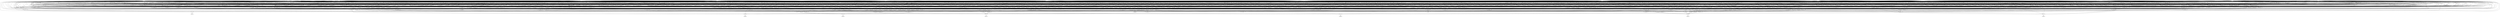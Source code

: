 digraph G {
    "i_4_" -> "o_1_";
    "new_n49_" -> "o_1_";
    "new_n46_" -> "o_1_";
    "new_n41_" -> "o_1_";
    "new_n25_" -> "o_1_";
    "new_n38_" -> "o_1_";
    "new_n37_" -> "new_n25_";
    "i_3_" -> "new_n25_";
    "i_4_" -> "new_n25_";
    "i_11_" -> "new_n25_";
    "new_n30_" -> "new_n25_";
    "new_n26_" -> "new_n25_";
    "i_8_" -> "new_n26_";
    "i_11_" -> "new_n26_";
    "new_n27_" -> "new_n26_";
    "i_13_" -> "new_n26_";
    "i_3_" -> "new_n26_";
    "i_4_" -> "new_n26_";
    "new_n28_" -> "new_n27_";
    "new_n29_" -> "new_n27_";
    "i_8_" -> "new_n28_";
    "i_10_" -> "new_n28_";
    "i_9_" -> "new_n29_";
    "i_8_" -> "new_n29_";
    "new_n34_" -> "new_n30_";
    "new_n36_" -> "new_n30_";
    "new_n35_" -> "new_n30_";
    "new_n27_" -> "new_n30_";
    "new_n31_" -> "new_n30_";
    "i_3_" -> "new_n31_";
    "i_13_" -> "new_n31_";
    "new_n33_" -> "new_n31_";
    "new_n32_" -> "new_n31_";
    "i_9_" -> "new_n32_";
    "i_10_" -> "new_n32_";
    "i_12_" -> "new_n33_";
    "i_11_" -> "new_n33_";
    "i_13_" -> "new_n33_";
    "i_8_" -> "new_n34_";
    "i_3_" -> "new_n34_";
    "i_4_" -> "new_n35_";
    "i_3_" -> "new_n35_";
    "i_11_" -> "new_n36_";
    "i_13_" -> "new_n36_";
    "i_8_" -> "new_n37_";
    "i_12_" -> "new_n37_";
    "new_n27_" -> "new_n38_";
    "i_13_" -> "new_n38_";
    "new_n39_" -> "new_n38_";
    "new_n40_" -> "new_n38_";
    "new_n33_" -> "new_n38_";
    "i_3_" -> "new_n38_";
    "i_8_" -> "new_n39_";
    "i_11_" -> "new_n39_";
    "i_10_" -> "new_n39_";
    "i_13_" -> "new_n40_";
    "i_4_" -> "new_n40_";
    "i_12_" -> "new_n40_";
    "i_11_" -> "new_n40_";
    "new_n45_" -> "new_n41_";
    "new_n44_" -> "new_n41_";
    "i_3_" -> "new_n41_";
    "new_n42_" -> "new_n41_";
    "i_8_" -> "new_n41_";
    "new_n43_" -> "new_n42_";
    "i_4_" -> "new_n42_";
    "i_11_" -> "new_n42_";
    "i_10_" -> "new_n43_";
    "i_13_" -> "new_n43_";
    "i_12_" -> "new_n44_";
    "i_13_" -> "new_n44_";
    "i_13_" -> "new_n45_";
    "i_4_" -> "new_n45_";
    "i_12_" -> "new_n45_";
    "new_n47_" -> "new_n46_";
    "i_8_" -> "new_n46_";
    "new_n48_" -> "new_n46_";
    "i_9_" -> "new_n46_";
    "i_4_" -> "new_n46_";
    "i_13_" -> "new_n47_";
    "i_12_" -> "new_n47_";
    "i_10_" -> "new_n48_";
    "i_13_" -> "new_n48_";
    "i_12_" -> "new_n48_";
    "i_11_" -> "new_n48_";
    "i_3_" -> "new_n49_";
    "i_11_" -> "new_n49_";
    "i_10_" -> "new_n49_";
    "i_9_" -> "new_n49_";
    "i_12_" -> "new_n49_";
    "i_8_" -> "new_n49_";
    "i_11_" -> "o_2_";
    "new_n100_" -> "o_2_";
    "new_n97_" -> "o_2_";
    "new_n94_" -> "o_2_";
    "new_n51_" -> "o_2_";
    "new_n86_" -> "o_2_";
    "i_1_" -> "new_n51_";
    "new_n85_" -> "new_n51_";
    "new_n79_" -> "new_n51_";
    "new_n81_" -> "new_n51_";
    "new_n52_" -> "new_n51_";
    "new_n73_" -> "new_n51_";
    "new_n71_" -> "new_n52_";
    "new_n61_" -> "new_n52_";
    "new_n63_" -> "new_n52_";
    "new_n66_" -> "new_n52_";
    "new_n69_" -> "new_n52_";
    "new_n53_" -> "new_n52_";
    "i_0_" -> "new_n53_";
    "new_n60_" -> "new_n53_";
    "new_n59_" -> "new_n53_";
    "new_n58_" -> "new_n53_";
    "new_n54_" -> "new_n53_";
    "new_n34_" -> "new_n54_";
    "new_n56_" -> "new_n54_";
    "new_n55_" -> "new_n54_";
    "i_0_" -> "new_n54_";
    "new_n57_" -> "new_n54_";
    "i_7_" -> "new_n55_";
    "i_12_" -> "new_n55_";
    "i_5_" -> "new_n56_";
    "i_6_" -> "new_n56_";
    "i_10_" -> "new_n57_";
    "i_9_" -> "new_n57_";
    "i_5_" -> "new_n57_";
    "new_n56_" -> "new_n58_";
    "i_3_" -> "new_n58_";
    "i_12_" -> "new_n58_";
    "i_2_" -> "new_n58_";
    "i_8_" -> "new_n59_";
    "i_11_" -> "new_n59_";
    "i_7_" -> "new_n60_";
    "i_6_" -> "new_n60_";
    "i_8_" -> "new_n61_";
    "i_2_" -> "new_n61_";
    "i_10_" -> "new_n61_";
    "i_1_" -> "new_n61_";
    "i_11_" -> "new_n61_";
    "new_n62_" -> "new_n61_";
    "i_5_" -> "new_n62_";
    "i_6_" -> "new_n62_";
    "i_7_" -> "new_n63_";
    "i_10_" -> "new_n63_";
    "new_n65_" -> "new_n63_";
    "new_n62_" -> "new_n63_";
    "new_n64_" -> "new_n63_";
    "i_2_" -> "new_n63_";
    "i_9_" -> "new_n64_";
    "i_11_" -> "new_n64_";
    "i_6_" -> "new_n65_";
    "i_3_" -> "new_n65_";
    "i_12_" -> "new_n65_";
    "i_2_" -> "new_n65_";
    "i_0_" -> "new_n65_";
    "new_n67_" -> "new_n66_";
    "i_7_" -> "new_n66_";
    "new_n62_" -> "new_n66_";
    "i_11_" -> "new_n66_";
    "new_n68_" -> "new_n66_";
    "i_3_" -> "new_n67_";
    "i_8_" -> "new_n67_";
    "i_9_" -> "new_n68_";
    "i_7_" -> "new_n68_";
    "i_5_" -> "new_n68_";
    "i_12_" -> "new_n68_";
    "i_1_" -> "new_n68_";
    "i_11_" -> "new_n68_";
    "new_n67_" -> "new_n69_";
    "i_7_" -> "new_n69_";
    "i_1_" -> "new_n69_";
    "i_11_" -> "new_n69_";
    "i_0_" -> "new_n69_";
    "new_n70_" -> "new_n69_";
    "i_7_" -> "new_n70_";
    "i_8_" -> "new_n70_";
    "i_12_" -> "new_n70_";
    "i_1_" -> "new_n70_";
    "i_0_" -> "new_n70_";
    "i_10_" -> "new_n71_";
    "i_9_" -> "new_n71_";
    "i_8_" -> "new_n71_";
    "i_7_" -> "new_n71_";
    "new_n72_" -> "new_n71_";
    "i_11_" -> "new_n71_";
    "i_6_" -> "new_n72_";
    "i_2_" -> "new_n72_";
    "i_0_" -> "new_n72_";
    "i_7_" -> "new_n73_";
    "i_5_" -> "new_n73_";
    "new_n74_" -> "new_n73_";
    "new_n78_" -> "new_n73_";
    "i_12_" -> "new_n73_";
    "new_n75_" -> "new_n73_";
    "i_10_" -> "new_n74_";
    "i_2_" -> "new_n74_";
    "new_n67_" -> "new_n74_";
    "i_11_" -> "new_n74_";
    "i_1_" -> "new_n74_";
    "new_n76_" -> "new_n75_";
    "i_7_" -> "new_n75_";
    "new_n77_" -> "new_n75_";
    "i_12_" -> "new_n75_";
    "i_0_" -> "new_n75_";
    "i_3_" -> "new_n76_";
    "i_1_" -> "new_n76_";
    "i_9_" -> "new_n77_";
    "i_7_" -> "new_n77_";
    "i_6_" -> "new_n77_";
    "i_2_" -> "new_n77_";
    "i_7_" -> "new_n78_";
    "i_3_" -> "new_n78_";
    "i_6_" -> "new_n78_";
    "i_10_" -> "new_n78_";
    "i_5_" -> "new_n78_";
    "i_1_" -> "new_n78_";
    "new_n80_" -> "new_n79_";
    "i_9_" -> "new_n79_";
    "i_6_" -> "new_n79_";
    "i_10_" -> "new_n79_";
    "i_1_" -> "new_n79_";
    "i_0_" -> "new_n79_";
    "i_3_" -> "new_n80_";
    "i_2_" -> "new_n80_";
    "i_12_" -> "new_n81_";
    "i_11_" -> "new_n81_";
    "new_n82_" -> "new_n81_";
    "new_n84_" -> "new_n81_";
    "new_n83_" -> "new_n81_";
    "i_8_" -> "new_n81_";
    "i_1_" -> "new_n82_";
    "i_2_" -> "new_n82_";
    "i_0_" -> "new_n82_";
    "i_10_" -> "new_n83_";
    "i_9_" -> "new_n83_";
    "i_7_" -> "new_n83_";
    "i_5_" -> "new_n84_";
    "i_12_" -> "new_n84_";
    "i_1_" -> "new_n84_";
    "i_2_" -> "new_n84_";
    "i_8_" -> "new_n85_";
    "i_7_" -> "new_n85_";
    "i_9_" -> "new_n85_";
    "i_6_" -> "new_n85_";
    "i_5_" -> "new_n85_";
    "i_12_" -> "new_n85_";
    "new_n87_" -> "new_n86_";
    "i_12_" -> "new_n86_";
    "new_n92_" -> "new_n86_";
    "new_n93_" -> "new_n86_";
    "new_n90_" -> "new_n86_";
    "i_5_" -> "new_n86_";
    "i_8_" -> "new_n87_";
    "i_6_" -> "new_n87_";
    "i_7_" -> "new_n87_";
    "new_n89_" -> "new_n87_";
    "new_n77_" -> "new_n87_";
    "new_n88_" -> "new_n87_";
    "i_3_" -> "new_n88_";
    "i_2_" -> "new_n88_";
    "new_n32_" -> "new_n88_";
    "i_1_" -> "new_n88_";
    "i_9_" -> "new_n89_";
    "i_1_" -> "new_n89_";
    "i_9_" -> "new_n90_";
    "i_7_" -> "new_n90_";
    "i_8_" -> "new_n90_";
    "new_n88_" -> "new_n90_";
    "new_n91_" -> "new_n90_";
    "i_11_" -> "new_n90_";
    "i_1_" -> "new_n91_";
    "i_2_" -> "new_n91_";
    "i_6_" -> "new_n92_";
    "i_0_" -> "new_n92_";
    "i_3_" -> "new_n93_";
    "i_10_" -> "new_n93_";
    "i_2_" -> "new_n93_";
    "i_12_" -> "new_n93_";
    "i_8_" -> "new_n93_";
    "i_7_" -> "new_n93_";
    "i_6_" -> "new_n94_";
    "new_n80_" -> "new_n94_";
    "new_n95_" -> "new_n94_";
    "new_n70_" -> "new_n94_";
    "i_5_" -> "new_n94_";
    "i_11_" -> "new_n94_";
    "i_6_" -> "new_n95_";
    "new_n89_" -> "new_n95_";
    "new_n96_" -> "new_n95_";
    "i_7_" -> "new_n96_";
    "i_6_" -> "new_n96_";
    "i_10_" -> "new_n96_";
    "i_2_" -> "new_n96_";
    "i_7_" -> "new_n97_";
    "new_n98_" -> "new_n97_";
    "new_n99_" -> "new_n97_";
    "new_n37_" -> "new_n97_";
    "new_n56_" -> "new_n97_";
    "i_2_" -> "new_n97_";
    "i_10_" -> "new_n98_";
    "i_12_" -> "new_n98_";
    "i_9_" -> "new_n99_";
    "i_10_" -> "new_n99_";
    "i_12_" -> "new_n99_";
    "i_2_" -> "new_n100_";
    "i_7_" -> "new_n100_";
    "i_12_" -> "new_n100_";
    "i_6_" -> "new_n100_";
    "i_3_" -> "new_n100_";
    "i_0_" -> "new_n100_";
    "i_1_" -> "o_0_";
    "new_n106_" -> "o_0_";
    "new_n102_" -> "o_0_";
    "new_n104_" -> "o_0_";
    "new_n103_" -> "new_n102_";
    "i_2_" -> "new_n102_";
    "new_n27_" -> "new_n102_";
    "i_3_" -> "new_n102_";
    "i_9_" -> "new_n103_";
    "i_7_" -> "new_n103_";
    "new_n57_" -> "new_n104_";
    "i_0_" -> "new_n104_";
    "new_n105_" -> "new_n104_";
    "i_3_" -> "new_n104_";
    "new_n32_" -> "new_n104_";
    "i_2_" -> "new_n104_";
    "i_7_" -> "new_n105_";
    "i_10_" -> "new_n105_";
    "i_10_" -> "new_n106_";
    "i_9_" -> "new_n106_";
    "i_6_" -> "new_n106_";
    "new_n108_" -> "o_7_";
    "new_n261_" -> "o_7_";
    "new_n283_" -> "o_7_";
    "new_n306_" -> "o_7_";
    "new_n324_" -> "o_7_";
    "new_n345_" -> "o_7_";
    "new_n36_" -> "new_n108_";
    "new_n160_" -> "new_n108_";
    "new_n258_" -> "new_n108_";
    "new_n168_" -> "new_n108_";
    "new_n109_" -> "new_n108_";
    "new_n136_" -> "new_n108_";
    "i_7_" -> "new_n109_";
    "new_n133_" -> "new_n109_";
    "new_n44_" -> "new_n109_";
    "new_n110_" -> "new_n109_";
    "new_n119_" -> "new_n109_";
    "new_n129_" -> "new_n109_";
    "new_n118_" -> "new_n110_";
    "new_n117_" -> "new_n110_";
    "new_n32_" -> "new_n110_";
    "new_n115_" -> "new_n110_";
    "new_n111_" -> "new_n110_";
    "new_n113_" -> "new_n111_";
    "new_n112_" -> "new_n111_";
    "new_n114_" -> "new_n111_";
    "i_1_" -> "new_n111_";
    "i_5_" -> "new_n111_";
    "i_7_" -> "new_n111_";
    "i_9_" -> "new_n112_";
    "i_10_" -> "new_n112_";
    "i_8_" -> "new_n112_";
    "i_11_" -> "new_n113_";
    "i_8_" -> "new_n113_";
    "i_9_" -> "new_n113_";
    "i_9_" -> "new_n114_";
    "i_7_" -> "new_n114_";
    "i_8_" -> "new_n114_";
    "i_5_" -> "new_n114_";
    "i_6_" -> "new_n114_";
    "i_1_" -> "new_n115_";
    "i_6_" -> "new_n115_";
    "new_n116_" -> "new_n115_";
    "i_2_" -> "new_n115_";
    "new_n113_" -> "new_n115_";
    "i_5_" -> "new_n116_";
    "i_0_" -> "new_n116_";
    "i_5_" -> "new_n117_";
    "i_0_" -> "new_n117_";
    "i_8_" -> "new_n118_";
    "i_1_" -> "new_n118_";
    "i_2_" -> "new_n118_";
    "i_8_" -> "new_n119_";
    "new_n127_" -> "new_n119_";
    "new_n124_" -> "new_n119_";
    "new_n128_" -> "new_n119_";
    "new_n120_" -> "new_n119_";
    "new_n126_" -> "new_n119_";
    "new_n123_" -> "new_n120_";
    "new_n124_" -> "new_n120_";
    "new_n122_" -> "new_n120_";
    "new_n125_" -> "new_n120_";
    "new_n121_" -> "new_n120_";
    "i_8_" -> "new_n121_";
    "i_6_" -> "new_n121_";
    "i_7_" -> "new_n121_";
    "i_1_" -> "new_n122_";
    "i_2_" -> "new_n122_";
    "i_0_" -> "new_n122_";
    "i_1_" -> "new_n123_";
    "i_2_" -> "new_n123_";
    "i_0_" -> "new_n123_";
    "i_5_" -> "new_n124_";
    "i_13_" -> "new_n124_";
    "i_4_" -> "new_n124_";
    "i_12_" -> "new_n124_";
    "i_3_" -> "new_n124_";
    "i_9_" -> "new_n125_";
    "i_13_" -> "new_n125_";
    "i_4_" -> "new_n125_";
    "i_12_" -> "new_n125_";
    "i_3_" -> "new_n125_";
    "i_5_" -> "new_n125_";
    "i_10_" -> "new_n126_";
    "i_11_" -> "new_n126_";
    "i_2_" -> "new_n127_";
    "i_0_" -> "new_n127_";
    "i_1_" -> "new_n127_";
    "i_9_" -> "new_n128_";
    "i_7_" -> "new_n128_";
    "i_6_" -> "new_n128_";
    "new_n132_" -> "new_n129_";
    "new_n131_" -> "new_n129_";
    "i_5_" -> "new_n129_";
    "new_n130_" -> "new_n129_";
    "i_3_" -> "new_n129_";
    "i_4_" -> "new_n129_";
    "i_10_" -> "new_n130_";
    "i_13_" -> "new_n130_";
    "i_12_" -> "new_n130_";
    "i_8_" -> "new_n131_";
    "i_0_" -> "new_n131_";
    "i_7_" -> "new_n131_";
    "i_6_" -> "new_n131_";
    "i_1_" -> "new_n131_";
    "i_2_" -> "new_n131_";
    "i_8_" -> "new_n132_";
    "i_1_" -> "new_n132_";
    "i_7_" -> "new_n132_";
    "i_2_" -> "new_n132_";
    "i_6_" -> "new_n132_";
    "i_0_" -> "new_n132_";
    "new_n134_" -> "new_n133_";
    "new_n112_" -> "new_n133_";
    "i_0_" -> "new_n133_";
    "new_n135_" -> "new_n133_";
    "new_n113_" -> "new_n133_";
    "i_6_" -> "new_n134_";
    "i_1_" -> "new_n134_";
    "i_1_" -> "new_n135_";
    "i_6_" -> "new_n135_";
    "i_0_" -> "new_n135_";
    "new_n137_" -> "new_n136_";
    "new_n159_" -> "new_n136_";
    "new_n158_" -> "new_n136_";
    "new_n151_" -> "new_n136_";
    "new_n141_" -> "new_n136_";
    "new_n157_" -> "new_n136_";
    "i_7_" -> "new_n137_";
    "new_n140_" -> "new_n137_";
    "new_n138_" -> "new_n137_";
    "i_6_" -> "new_n137_";
    "i_8_" -> "new_n137_";
    "i_9_" -> "new_n137_";
    "new_n139_" -> "new_n138_";
    "new_n43_" -> "new_n138_";
    "i_12_" -> "new_n139_";
    "i_11_" -> "new_n139_";
    "i_11_" -> "new_n140_";
    "new_n43_" -> "new_n140_";
    "new_n143_" -> "new_n141_";
    "new_n147_" -> "new_n141_";
    "new_n150_" -> "new_n141_";
    "new_n142_" -> "new_n141_";
    "new_n148_" -> "new_n141_";
    "new_n149_" -> "new_n141_";
    "i_12_" -> "new_n142_";
    "i_8_" -> "new_n142_";
    "new_n43_" -> "new_n142_";
    "new_n145_" -> "new_n143_";
    "new_n144_" -> "new_n143_";
    "new_n146_" -> "new_n143_";
    "i_7_" -> "new_n144_";
    "i_8_" -> "new_n144_";
    "i_6_" -> "new_n144_";
    "i_9_" -> "new_n145_";
    "i_13_" -> "new_n145_";
    "i_9_" -> "new_n146_";
    "i_8_" -> "new_n146_";
    "i_13_" -> "new_n146_";
    "i_12_" -> "new_n146_";
    "i_6_" -> "new_n146_";
    "i_4_" -> "new_n147_";
    "i_3_" -> "new_n147_";
    "i_5_" -> "new_n147_";
    "i_5_" -> "new_n148_";
    "i_4_" -> "new_n148_";
    "i_3_" -> "new_n148_";
    "i_9_" -> "new_n148_";
    "i_6_" -> "new_n149_";
    "i_7_" -> "new_n149_";
    "i_11_" -> "new_n150_";
    "i_10_" -> "new_n150_";
    "new_n82_" -> "new_n151_";
    "i_3_" -> "new_n151_";
    "new_n56_" -> "new_n151_";
    "i_11_" -> "new_n151_";
    "new_n152_" -> "new_n151_";
    "i_13_" -> "new_n151_";
    "new_n155_" -> "new_n152_";
    "new_n153_" -> "new_n152_";
    "i_3_" -> "new_n152_";
    "new_n156_" -> "new_n152_";
    "new_n154_" -> "new_n152_";
    "i_0_" -> "new_n153_";
    "i_2_" -> "new_n153_";
    "i_1_" -> "new_n153_";
    "i_1_" -> "new_n154_";
    "i_2_" -> "new_n154_";
    "i_5_" -> "new_n155_";
    "i_6_" -> "new_n155_";
    "i_6_" -> "new_n156_";
    "i_5_" -> "new_n156_";
    "i_0_" -> "new_n156_";
    "i_3_" -> "new_n156_";
    "i_2_" -> "new_n157_";
    "i_1_" -> "new_n157_";
    "i_0_" -> "new_n157_";
    "i_9_" -> "new_n158_";
    "i_7_" -> "new_n158_";
    "i_8_" -> "new_n158_";
    "i_5_" -> "new_n159_";
    "i_4_" -> "new_n159_";
    "i_3_" -> "new_n159_";
    "new_n167_" -> "new_n160_";
    "i_3_" -> "new_n160_";
    "i_9_" -> "new_n160_";
    "new_n165_" -> "new_n160_";
    "new_n161_" -> "new_n160_";
    "new_n162_" -> "new_n161_";
    "i_8_" -> "new_n161_";
    "i_7_" -> "new_n161_";
    "i_9_" -> "new_n161_";
    "new_n166_" -> "new_n161_";
    "new_n164_" -> "new_n161_";
    "new_n62_" -> "new_n162_";
    "new_n163_" -> "new_n162_";
    "new_n56_" -> "new_n162_";
    "new_n82_" -> "new_n162_";
    "i_3_" -> "new_n162_";
    "i_1_" -> "new_n163_";
    "i_0_" -> "new_n163_";
    "i_2_" -> "new_n163_";
    "i_3_" -> "new_n164_";
    "new_n165_" -> "new_n164_";
    "new_n123_" -> "new_n164_";
    "new_n62_" -> "new_n164_";
    "i_7_" -> "new_n165_";
    "i_8_" -> "new_n165_";
    "i_8_" -> "new_n166_";
    "i_5_" -> "new_n166_";
    "i_3_" -> "new_n166_";
    "new_n153_" -> "new_n166_";
    "i_6_" -> "new_n166_";
    "new_n103_" -> "new_n166_";
    "i_2_" -> "new_n167_";
    "i_5_" -> "new_n167_";
    "i_0_" -> "new_n167_";
    "i_6_" -> "new_n167_";
    "i_1_" -> "new_n167_";
    "new_n169_" -> "new_n168_";
    "new_n192_" -> "new_n168_";
    "new_n208_" -> "new_n168_";
    "new_n223_" -> "new_n168_";
    "new_n231_" -> "new_n168_";
    "new_n242_" -> "new_n168_";
    "i_8_" -> "new_n169_";
    "new_n189_" -> "new_n169_";
    "new_n184_" -> "new_n169_";
    "new_n170_" -> "new_n169_";
    "new_n179_" -> "new_n169_";
    "new_n175_" -> "new_n169_";
    "new_n172_" -> "new_n170_";
    "new_n173_" -> "new_n170_";
    "new_n174_" -> "new_n170_";
    "new_n171_" -> "new_n170_";
    "new_n163_" -> "new_n170_";
    "new_n121_" -> "new_n170_";
    "i_9_" -> "new_n171_";
    "i_5_" -> "new_n171_";
    "i_3_" -> "new_n171_";
    "i_13_" -> "new_n171_";
    "i_4_" -> "new_n171_";
    "i_11_" -> "new_n171_";
    "i_3_" -> "new_n172_";
    "i_4_" -> "new_n172_";
    "i_10_" -> "new_n173_";
    "i_13_" -> "new_n173_";
    "i_11_" -> "new_n173_";
    "i_12_" -> "new_n173_";
    "i_2_" -> "new_n174_";
    "i_5_" -> "new_n174_";
    "i_0_" -> "new_n174_";
    "i_1_" -> "new_n174_";
    "i_10_" -> "new_n175_";
    "new_n176_" -> "new_n175_";
    "new_n177_" -> "new_n175_";
    "i_1_" -> "new_n175_";
    "new_n48_" -> "new_n175_";
    "new_n178_" -> "new_n175_";
    "i_5_" -> "new_n176_";
    "i_13_" -> "new_n176_";
    "i_4_" -> "new_n176_";
    "i_11_" -> "new_n176_";
    "i_9_" -> "new_n177_";
    "i_7_" -> "new_n177_";
    "i_8_" -> "new_n177_";
    "i_7_" -> "new_n178_";
    "i_3_" -> "new_n178_";
    "i_1_" -> "new_n178_";
    "i_0_" -> "new_n178_";
    "i_4_" -> "new_n178_";
    "new_n173_" -> "new_n179_";
    "new_n181_" -> "new_n179_";
    "new_n144_" -> "new_n179_";
    "new_n180_" -> "new_n179_";
    "new_n182_" -> "new_n179_";
    "new_n183_" -> "new_n179_";
    "i_1_" -> "new_n180_";
    "i_2_" -> "new_n180_";
    "i_0_" -> "new_n180_";
    "i_5_" -> "new_n181_";
    "i_3_" -> "new_n181_";
    "i_4_" -> "new_n181_";
    "i_9_" -> "new_n182_";
    "i_10_" -> "new_n182_";
    "i_13_" -> "new_n182_";
    "i_4_" -> "new_n182_";
    "i_12_" -> "new_n182_";
    "i_11_" -> "new_n182_";
    "i_1_" -> "new_n183_";
    "i_6_" -> "new_n183_";
    "i_3_" -> "new_n183_";
    "i_2_" -> "new_n183_";
    "i_0_" -> "new_n183_";
    "new_n186_" -> "new_n184_";
    "new_n187_" -> "new_n184_";
    "new_n36_" -> "new_n184_";
    "new_n185_" -> "new_n184_";
    "new_n188_" -> "new_n184_";
    "new_n32_" -> "new_n184_";
    "i_0_" -> "new_n185_";
    "i_5_" -> "new_n185_";
    "i_6_" -> "new_n185_";
    "i_2_" -> "new_n185_";
    "i_3_" -> "new_n185_";
    "i_12_" -> "new_n186_";
    "i_5_" -> "new_n186_";
    "i_4_" -> "new_n187_";
    "i_3_" -> "new_n187_";
    "i_1_" -> "new_n187_";
    "i_2_" -> "new_n187_";
    "i_12_" -> "new_n188_";
    "i_3_" -> "new_n188_";
    "i_13_" -> "new_n188_";
    "i_6_" -> "new_n188_";
    "i_2_" -> "new_n188_";
    "i_0_" -> "new_n188_";
    "i_0_" -> "new_n189_";
    "new_n182_" -> "new_n189_";
    "i_5_" -> "new_n189_";
    "new_n190_" -> "new_n189_";
    "new_n191_" -> "new_n189_";
    "i_2_" -> "new_n189_";
    "i_9_" -> "new_n190_";
    "i_10_" -> "new_n190_";
    "i_13_" -> "new_n190_";
    "i_4_" -> "new_n190_";
    "i_11_" -> "new_n190_";
    "i_1_" -> "new_n191_";
    "i_6_" -> "new_n191_";
    "new_n193_" -> "new_n192_";
    "new_n195_" -> "new_n192_";
    "new_n200_" -> "new_n192_";
    "new_n202_" -> "new_n192_";
    "new_n197_" -> "new_n192_";
    "new_n204_" -> "new_n192_";
    "new_n36_" -> "new_n193_";
    "new_n121_" -> "new_n193_";
    "new_n180_" -> "new_n193_";
    "new_n194_" -> "new_n193_";
    "i_9_" -> "new_n193_";
    "i_3_" -> "new_n194_";
    "i_5_" -> "new_n194_";
    "i_10_" -> "new_n195_";
    "i_3_" -> "new_n195_";
    "i_12_" -> "new_n195_";
    "i_8_" -> "new_n195_";
    "new_n196_" -> "new_n195_";
    "new_n145_" -> "new_n195_";
    "i_4_" -> "new_n196_";
    "i_1_" -> "new_n196_";
    "i_2_" -> "new_n196_";
    "i_0_" -> "new_n196_";
    "i_11_" -> "new_n197_";
    "new_n187_" -> "new_n197_";
    "new_n199_" -> "new_n197_";
    "new_n198_" -> "new_n197_";
    "new_n118_" -> "new_n197_";
    "new_n182_" -> "new_n197_";
    "i_7_" -> "new_n198_";
    "i_8_" -> "new_n198_";
    "i_6_" -> "new_n198_";
    "i_5_" -> "new_n199_";
    "i_10_" -> "new_n199_";
    "new_n33_" -> "new_n200_";
    "new_n199_" -> "new_n200_";
    "new_n201_" -> "new_n200_";
    "i_3_" -> "new_n201_";
    "i_1_" -> "new_n201_";
    "i_2_" -> "new_n201_";
    "new_n28_" -> "new_n202_";
    "new_n60_" -> "new_n202_";
    "new_n82_" -> "new_n202_";
    "new_n203_" -> "new_n202_";
    "i_13_" -> "new_n202_";
    "i_5_" -> "new_n203_";
    "i_3_" -> "new_n203_";
    "new_n145_" -> "new_n204_";
    "new_n206_" -> "new_n204_";
    "new_n207_" -> "new_n204_";
    "new_n205_" -> "new_n204_";
    "new_n40_" -> "new_n204_";
    "i_10_" -> "new_n205_";
    "i_6_" -> "new_n205_";
    "i_3_" -> "new_n205_";
    "i_2_" -> "new_n205_";
    "i_0_" -> "new_n205_";
    "i_8_" -> "new_n206_";
    "i_3_" -> "new_n206_";
    "i_4_" -> "new_n206_";
    "i_6_" -> "new_n206_";
    "i_7_" -> "new_n206_";
    "i_5_" -> "new_n206_";
    "i_11_" -> "new_n207_";
    "i_12_" -> "new_n207_";
    "new_n212_" -> "new_n208_";
    "new_n214_" -> "new_n208_";
    "new_n219_" -> "new_n208_";
    "new_n221_" -> "new_n208_";
    "new_n209_" -> "new_n208_";
    "new_n217_" -> "new_n208_";
    "i_1_" -> "new_n209_";
    "i_6_" -> "new_n209_";
    "new_n211_" -> "new_n209_";
    "new_n210_" -> "new_n209_";
    "new_n182_" -> "new_n209_";
    "i_0_" -> "new_n209_";
    "i_8_" -> "new_n210_";
    "i_2_" -> "new_n210_";
    "i_4_" -> "new_n211_";
    "i_10_" -> "new_n211_";
    "i_13_" -> "new_n211_";
    "i_9_" -> "new_n211_";
    "i_12_" -> "new_n211_";
    "i_11_" -> "new_n211_";
    "new_n47_" -> "new_n212_";
    "new_n35_" -> "new_n212_";
    "new_n213_" -> "new_n212_";
    "new_n154_" -> "new_n212_";
    "new_n150_" -> "new_n212_";
    "new_n177_" -> "new_n212_";
    "i_6_" -> "new_n213_";
    "i_5_" -> "new_n213_";
    "new_n215_" -> "new_n214_";
    "new_n150_" -> "new_n214_";
    "new_n44_" -> "new_n214_";
    "new_n216_" -> "new_n214_";
    "i_5_" -> "new_n215_";
    "i_0_" -> "new_n215_";
    "i_6_" -> "new_n216_";
    "i_3_" -> "new_n216_";
    "i_2_" -> "new_n216_";
    "new_n91_" -> "new_n217_";
    "new_n190_" -> "new_n217_";
    "new_n203_" -> "new_n217_";
    "new_n40_" -> "new_n217_";
    "new_n123_" -> "new_n217_";
    "new_n218_" -> "new_n217_";
    "i_10_" -> "new_n218_";
    "i_8_" -> "new_n218_";
    "new_n220_" -> "new_n219_";
    "i_7_" -> "new_n219_";
    "i_9_" -> "new_n219_";
    "new_n39_" -> "new_n219_";
    "i_13_" -> "new_n219_";
    "i_1_" -> "new_n219_";
    "i_0_" -> "new_n220_";
    "i_5_" -> "new_n220_";
    "new_n47_" -> "new_n221_";
    "new_n123_" -> "new_n221_";
    "new_n150_" -> "new_n221_";
    "new_n222_" -> "new_n221_";
    "i_7_" -> "new_n222_";
    "i_4_" -> "new_n222_";
    "i_5_" -> "new_n222_";
    "i_6_" -> "new_n222_";
    "i_3_" -> "new_n222_";
    "i_9_" -> "new_n222_";
    "new_n76_" -> "new_n223_";
    "new_n230_" -> "new_n223_";
    "i_2_" -> "new_n223_";
    "new_n224_" -> "new_n223_";
    "new_n228_" -> "new_n223_";
    "new_n130_" -> "new_n223_";
    "new_n227_" -> "new_n224_";
    "i_6_" -> "new_n224_";
    "new_n225_" -> "new_n224_";
    "i_4_" -> "new_n224_";
    "new_n226_" -> "new_n224_";
    "i_3_" -> "new_n225_";
    "i_1_" -> "new_n225_";
    "i_0_" -> "new_n225_";
    "i_9_" -> "new_n226_";
    "i_7_" -> "new_n226_";
    "i_5_" -> "new_n227_";
    "i_3_" -> "new_n227_";
    "i_4_" -> "new_n227_";
    "new_n122_" -> "new_n228_";
    "new_n173_" -> "new_n228_";
    "new_n181_" -> "new_n228_";
    "new_n171_" -> "new_n228_";
    "new_n153_" -> "new_n228_";
    "new_n229_" -> "new_n228_";
    "i_8_" -> "new_n229_";
    "i_7_" -> "new_n229_";
    "i_6_" -> "new_n229_";
    "i_9_" -> "new_n230_";
    "i_5_" -> "new_n230_";
    "i_4_" -> "new_n230_";
    "new_n241_" -> "new_n231_";
    "new_n60_" -> "new_n231_";
    "new_n235_" -> "new_n231_";
    "new_n232_" -> "new_n231_";
    "new_n236_" -> "new_n231_";
    "new_n239_" -> "new_n231_";
    "new_n203_" -> "new_n232_";
    "new_n233_" -> "new_n232_";
    "i_9_" -> "new_n232_";
    "new_n234_" -> "new_n232_";
    "i_4_" -> "new_n232_";
    "i_3_" -> "new_n233_";
    "i_0_" -> "new_n233_";
    "i_10_" -> "new_n234_";
    "i_13_" -> "new_n234_";
    "i_11_" -> "new_n234_";
    "i_10_" -> "new_n235_";
    "new_n145_" -> "new_n235_";
    "new_n227_" -> "new_n235_";
    "i_12_" -> "new_n235_";
    "i_11_" -> "new_n235_";
    "i_10_" -> "new_n236_";
    "i_5_" -> "new_n236_";
    "i_6_" -> "new_n236_";
    "i_2_" -> "new_n236_";
    "new_n238_" -> "new_n236_";
    "new_n237_" -> "new_n236_";
    "i_9_" -> "new_n237_";
    "i_3_" -> "new_n237_";
    "i_1_" -> "new_n237_";
    "i_2_" -> "new_n237_";
    "i_5_" -> "new_n237_";
    "i_4_" -> "new_n237_";
    "i_3_" -> "new_n238_";
    "i_4_" -> "new_n238_";
    "i_0_" -> "new_n239_";
    "i_5_" -> "new_n239_";
    "i_9_" -> "new_n239_";
    "i_6_" -> "new_n239_";
    "i_4_" -> "new_n239_";
    "new_n240_" -> "new_n239_";
    "i_3_" -> "new_n240_";
    "i_2_" -> "new_n240_";
    "i_13_" -> "new_n241_";
    "i_12_" -> "new_n241_";
    "i_11_" -> "new_n241_";
    "new_n243_" -> "new_n242_";
    "new_n245_" -> "new_n242_";
    "new_n105_" -> "new_n242_";
    "new_n44_" -> "new_n242_";
    "new_n250_" -> "new_n242_";
    "new_n253_" -> "new_n242_";
    "new_n56_" -> "new_n243_";
    "new_n244_" -> "new_n243_";
    "i_8_" -> "new_n243_";
    "i_2_" -> "new_n243_";
    "i_3_" -> "new_n244_";
    "i_1_" -> "new_n244_";
    "i_0_" -> "new_n244_";
    "new_n247_" -> "new_n245_";
    "new_n246_" -> "new_n245_";
    "new_n249_" -> "new_n245_";
    "new_n248_" -> "new_n245_";
    "new_n82_" -> "new_n245_";
    "i_2_" -> "new_n246_";
    "i_0_" -> "new_n246_";
    "i_3_" -> "new_n247_";
    "i_1_" -> "new_n247_";
    "i_5_" -> "new_n248_";
    "i_6_" -> "new_n248_";
    "i_3_" -> "new_n248_";
    "i_8_" -> "new_n248_";
    "i_5_" -> "new_n249_";
    "i_8_" -> "new_n249_";
    "i_6_" -> "new_n249_";
    "new_n47_" -> "new_n250_";
    "new_n150_" -> "new_n250_";
    "new_n252_" -> "new_n250_";
    "new_n251_" -> "new_n250_";
    "new_n124_" -> "new_n250_";
    "new_n163_" -> "new_n250_";
    "i_7_" -> "new_n251_";
    "i_8_" -> "new_n251_";
    "i_10_" -> "new_n251_";
    "i_6_" -> "new_n251_";
    "i_11_" -> "new_n251_";
    "i_7_" -> "new_n252_";
    "i_8_" -> "new_n252_";
    "i_6_" -> "new_n252_";
    "i_4_" -> "new_n252_";
    "i_3_" -> "new_n252_";
    "i_5_" -> "new_n252_";
    "new_n256_" -> "new_n253_";
    "new_n135_" -> "new_n253_";
    "new_n255_" -> "new_n253_";
    "new_n254_" -> "new_n253_";
    "new_n257_" -> "new_n253_";
    "new_n241_" -> "new_n253_";
    "i_8_" -> "new_n254_";
    "i_6_" -> "new_n254_";
    "i_1_" -> "new_n254_";
    "i_7_" -> "new_n254_";
    "i_2_" -> "new_n254_";
    "i_0_" -> "new_n254_";
    "i_9_" -> "new_n255_";
    "i_3_" -> "new_n255_";
    "i_13_" -> "new_n255_";
    "i_5_" -> "new_n255_";
    "i_4_" -> "new_n255_";
    "i_11_" -> "new_n255_";
    "i_9_" -> "new_n256_";
    "i_2_" -> "new_n256_";
    "i_4_" -> "new_n256_";
    "i_8_" -> "new_n256_";
    "i_9_" -> "new_n257_";
    "i_1_" -> "new_n257_";
    "i_2_" -> "new_n257_";
    "i_4_" -> "new_n257_";
    "i_8_" -> "new_n257_";
    "i_5_" -> "new_n257_";
    "new_n260_" -> "new_n258_";
    "new_n259_" -> "new_n258_";
    "i_8_" -> "new_n258_";
    "i_7_" -> "new_n258_";
    "i_10_" -> "new_n258_";
    "new_n44_" -> "new_n258_";
    "i_2_" -> "new_n259_";
    "i_5_" -> "new_n259_";
    "i_6_" -> "new_n259_";
    "i_1_" -> "new_n259_";
    "i_0_" -> "new_n259_";
    "i_3_" -> "new_n259_";
    "i_1_" -> "new_n260_";
    "i_5_" -> "new_n260_";
    "i_0_" -> "new_n260_";
    "i_6_" -> "new_n260_";
    "i_2_" -> "new_n260_";
    "i_3_" -> "new_n260_";
    "new_n278_" -> "new_n261_";
    "i_11_" -> "new_n261_";
    "new_n44_" -> "new_n261_";
    "new_n269_" -> "new_n261_";
    "new_n262_" -> "new_n261_";
    "new_n263_" -> "new_n262_";
    "new_n159_" -> "new_n262_";
    "new_n265_" -> "new_n262_";
    "new_n158_" -> "new_n262_";
    "i_10_" -> "new_n263_";
    "i_6_" -> "new_n263_";
    "i_2_" -> "new_n263_";
    "new_n264_" -> "new_n263_";
    "new_n138_" -> "new_n263_";
    "new_n180_" -> "new_n263_";
    "i_13_" -> "new_n264_";
    "i_12_" -> "new_n264_";
    "i_11_" -> "new_n264_";
    "i_5_" -> "new_n265_";
    "new_n35_" -> "new_n265_";
    "new_n154_" -> "new_n265_";
    "new_n268_" -> "new_n265_";
    "new_n266_" -> "new_n265_";
    "i_6_" -> "new_n265_";
    "new_n91_" -> "new_n266_";
    "new_n186_" -> "new_n266_";
    "new_n267_" -> "new_n266_";
    "new_n35_" -> "new_n266_";
    "i_12_" -> "new_n267_";
    "i_11_" -> "new_n267_";
    "i_0_" -> "new_n267_";
    "i_2_" -> "new_n267_";
    "i_1_" -> "new_n267_";
    "i_12_" -> "new_n268_";
    "new_n234_" -> "new_n268_";
    "new_n62_" -> "new_n269_";
    "new_n157_" -> "new_n269_";
    "new_n272_" -> "new_n269_";
    "new_n270_" -> "new_n269_";
    "new_n274_" -> "new_n269_";
    "i_3_" -> "new_n269_";
    "new_n213_" -> "new_n270_";
    "new_n153_" -> "new_n270_";
    "new_n273_" -> "new_n270_";
    "i_10_" -> "new_n270_";
    "i_1_" -> "new_n270_";
    "new_n271_" -> "new_n270_";
    "new_n122_" -> "new_n271_";
    "new_n155_" -> "new_n271_";
    "new_n213_" -> "new_n271_";
    "new_n127_" -> "new_n271_";
    "new_n272_" -> "new_n271_";
    "i_10_" -> "new_n272_";
    "i_7_" -> "new_n272_";
    "i_8_" -> "new_n272_";
    "i_7_" -> "new_n273_";
    "i_6_" -> "new_n273_";
    "i_8_" -> "new_n273_";
    "new_n194_" -> "new_n274_";
    "new_n277_" -> "new_n274_";
    "i_7_" -> "new_n274_";
    "i_6_" -> "new_n274_";
    "new_n275_" -> "new_n274_";
    "i_5_" -> "new_n275_";
    "i_6_" -> "new_n275_";
    "i_1_" -> "new_n275_";
    "i_0_" -> "new_n275_";
    "i_3_" -> "new_n275_";
    "new_n276_" -> "new_n275_";
    "i_7_" -> "new_n276_";
    "i_11_" -> "new_n276_";
    "i_10_" -> "new_n276_";
    "i_1_" -> "new_n277_";
    "i_2_" -> "new_n277_";
    "i_0_" -> "new_n277_";
    "i_8_" -> "new_n277_";
    "new_n279_" -> "new_n278_";
    "i_9_" -> "new_n278_";
    "new_n281_" -> "new_n278_";
    "new_n280_" -> "new_n278_";
    "i_12_" -> "new_n278_";
    "i_13_" -> "new_n278_";
    "new_n116_" -> "new_n279_";
    "new_n240_" -> "new_n279_";
    "i_6_" -> "new_n279_";
    "i_0_" -> "new_n280_";
    "i_6_" -> "new_n280_";
    "i_5_" -> "new_n280_";
    "i_1_" -> "new_n280_";
    "i_3_" -> "new_n280_";
    "new_n103_" -> "new_n280_";
    "i_3_" -> "new_n281_";
    "i_0_" -> "new_n281_";
    "new_n103_" -> "new_n281_";
    "i_6_" -> "new_n281_";
    "new_n282_" -> "new_n281_";
    "new_n201_" -> "new_n281_";
    "i_9_" -> "new_n282_";
    "i_5_" -> "new_n282_";
    "new_n292_" -> "new_n283_";
    "new_n299_" -> "new_n283_";
    "new_n305_" -> "new_n283_";
    "i_10_" -> "new_n283_";
    "new_n296_" -> "new_n283_";
    "new_n284_" -> "new_n283_";
    "new_n291_" -> "new_n284_";
    "new_n47_" -> "new_n284_";
    "i_8_" -> "new_n284_";
    "new_n287_" -> "new_n284_";
    "new_n285_" -> "new_n284_";
    "new_n82_" -> "new_n284_";
    "new_n286_" -> "new_n285_";
    "new_n145_" -> "new_n285_";
    "new_n172_" -> "new_n285_";
    "i_10_" -> "new_n286_";
    "new_n139_" -> "new_n286_";
    "new_n290_" -> "new_n287_";
    "new_n289_" -> "new_n287_";
    "new_n213_" -> "new_n287_";
    "i_11_" -> "new_n287_";
    "new_n288_" -> "new_n287_";
    "new_n172_" -> "new_n287_";
    "i_13_" -> "new_n288_";
    "i_12_" -> "new_n288_";
    "i_10_" -> "new_n289_";
    "i_7_" -> "new_n289_";
    "i_6_" -> "new_n289_";
    "i_9_" -> "new_n290_";
    "i_7_" -> "new_n290_";
    "i_5_" -> "new_n290_";
    "i_5_" -> "new_n291_";
    "i_3_" -> "new_n291_";
    "new_n289_" -> "new_n291_";
    "i_4_" -> "new_n291_";
    "new_n229_" -> "new_n292_";
    "new_n157_" -> "new_n292_";
    "new_n125_" -> "new_n292_";
    "new_n293_" -> "new_n292_";
    "new_n144_" -> "new_n293_";
    "new_n147_" -> "new_n293_";
    "new_n295_" -> "new_n293_";
    "new_n294_" -> "new_n293_";
    "i_12_" -> "new_n294_";
    "i_0_" -> "new_n294_";
    "i_5_" -> "new_n294_";
    "new_n198_" -> "new_n294_";
    "new_n187_" -> "new_n294_";
    "i_9_" -> "new_n295_";
    "i_13_" -> "new_n295_";
    "i_11_" -> "new_n295_";
    "i_2_" -> "new_n295_";
    "i_12_" -> "new_n295_";
    "new_n123_" -> "new_n296_";
    "new_n298_" -> "new_n296_";
    "new_n297_" -> "new_n296_";
    "new_n124_" -> "new_n296_";
    "new_n64_" -> "new_n296_";
    "i_0_" -> "new_n297_";
    "i_7_" -> "new_n297_";
    "i_8_" -> "new_n297_";
    "i_6_" -> "new_n297_";
    "new_n154_" -> "new_n297_";
    "i_6_" -> "new_n298_";
    "i_8_" -> "new_n298_";
    "i_7_" -> "new_n298_";
    "new_n303_" -> "new_n299_";
    "i_12_" -> "new_n299_";
    "new_n304_" -> "new_n299_";
    "new_n300_" -> "new_n299_";
    "i_1_" -> "new_n299_";
    "i_5_" -> "new_n299_";
    "i_5_" -> "new_n300_";
    "new_n301_" -> "new_n300_";
    "new_n302_" -> "new_n300_";
    "new_n241_" -> "new_n300_";
    "new_n45_" -> "new_n300_";
    "i_6_" -> "new_n300_";
    "i_11_" -> "new_n301_";
    "i_10_" -> "new_n301_";
    "i_0_" -> "new_n301_";
    "i_1_" -> "new_n302_";
    "i_0_" -> "new_n302_";
    "i_4_" -> "new_n302_";
    "i_13_" -> "new_n303_";
    "i_4_" -> "new_n303_";
    "i_11_" -> "new_n303_";
    "i_10_" -> "new_n304_";
    "i_13_" -> "new_n304_";
    "i_4_" -> "new_n304_";
    "i_12_" -> "new_n304_";
    "i_9_" -> "new_n305_";
    "i_7_" -> "new_n305_";
    "i_8_" -> "new_n305_";
    "new_n320_" -> "new_n306_";
    "i_4_" -> "new_n306_";
    "new_n194_" -> "new_n306_";
    "new_n307_" -> "new_n306_";
    "new_n241_" -> "new_n306_";
    "new_n312_" -> "new_n306_";
    "i_4_" -> "new_n307_";
    "new_n194_" -> "new_n307_";
    "new_n128_" -> "new_n307_";
    "new_n311_" -> "new_n307_";
    "new_n308_" -> "new_n307_";
    "i_3_" -> "new_n308_";
    "i_0_" -> "new_n308_";
    "new_n226_" -> "new_n308_";
    "new_n310_" -> "new_n308_";
    "new_n309_" -> "new_n308_";
    "i_1_" -> "new_n309_";
    "new_n226_" -> "new_n309_";
    "new_n289_" -> "new_n309_";
    "i_3_" -> "new_n309_";
    "i_5_" -> "new_n309_";
    "i_4_" -> "new_n309_";
    "i_1_" -> "new_n310_";
    "i_4_" -> "new_n310_";
    "i_3_" -> "new_n311_";
    "i_0_" -> "new_n311_";
    "i_4_" -> "new_n311_";
    "i_6_" -> "new_n312_";
    "new_n42_" -> "new_n312_";
    "i_0_" -> "new_n312_";
    "new_n318_" -> "new_n312_";
    "new_n313_" -> "new_n312_";
    "new_n177_" -> "new_n312_";
    "new_n316_" -> "new_n313_";
    "new_n273_" -> "new_n313_";
    "i_3_" -> "new_n313_";
    "new_n317_" -> "new_n313_";
    "new_n315_" -> "new_n313_";
    "new_n314_" -> "new_n313_";
    "new_n145_" -> "new_n314_";
    "i_11_" -> "new_n314_";
    "new_n203_" -> "new_n315_";
    "new_n127_" -> "new_n315_";
    "i_4_" -> "new_n315_";
    "new_n157_" -> "new_n315_";
    "new_n227_" -> "new_n315_";
    "i_2_" -> "new_n316_";
    "i_5_" -> "new_n316_";
    "i_0_" -> "new_n316_";
    "new_n310_" -> "new_n316_";
    "i_7_" -> "new_n317_";
    "i_8_" -> "new_n317_";
    "i_6_" -> "new_n317_";
    "new_n234_" -> "new_n318_";
    "i_1_" -> "new_n318_";
    "i_0_" -> "new_n318_";
    "new_n319_" -> "new_n318_";
    "i_4_" -> "new_n318_";
    "new_n191_" -> "new_n319_";
    "i_10_" -> "new_n319_";
    "i_13_" -> "new_n319_";
    "i_5_" -> "new_n319_";
    "i_12_" -> "new_n319_";
    "i_11_" -> "new_n319_";
    "i_8_" -> "new_n320_";
    "i_7_" -> "new_n320_";
    "new_n323_" -> "new_n320_";
    "i_1_" -> "new_n320_";
    "new_n322_" -> "new_n320_";
    "new_n321_" -> "new_n320_";
    "i_0_" -> "new_n321_";
    "i_6_" -> "new_n321_";
    "i_1_" -> "new_n321_";
    "new_n173_" -> "new_n321_";
    "i_2_" -> "new_n321_";
    "new_n165_" -> "new_n321_";
    "i_11_" -> "new_n322_";
    "new_n229_" -> "new_n322_";
    "new_n145_" -> "new_n322_";
    "new_n82_" -> "new_n322_";
    "i_9_" -> "new_n323_";
    "i_10_" -> "new_n323_";
    "i_13_" -> "new_n323_";
    "i_11_" -> "new_n323_";
    "i_12_" -> "new_n323_";
    "new_n163_" -> "new_n324_";
    "new_n343_" -> "new_n324_";
    "new_n32_" -> "new_n324_";
    "new_n338_" -> "new_n324_";
    "new_n340_" -> "new_n324_";
    "new_n325_" -> "new_n324_";
    "new_n44_" -> "new_n325_";
    "new_n331_" -> "new_n325_";
    "new_n314_" -> "new_n325_";
    "new_n336_" -> "new_n325_";
    "new_n333_" -> "new_n325_";
    "new_n326_" -> "new_n325_";
    "new_n172_" -> "new_n326_";
    "new_n317_" -> "new_n326_";
    "new_n330_" -> "new_n326_";
    "new_n327_" -> "new_n326_";
    "new_n329_" -> "new_n326_";
    "new_n273_" -> "new_n327_";
    "new_n122_" -> "new_n327_";
    "new_n328_" -> "new_n327_";
    "i_3_" -> "new_n327_";
    "i_4_" -> "new_n327_";
    "i_5_" -> "new_n327_";
    "i_0_" -> "new_n328_";
    "i_8_" -> "new_n328_";
    "i_6_" -> "new_n328_";
    "i_1_" -> "new_n328_";
    "i_2_" -> "new_n328_";
    "i_7_" -> "new_n328_";
    "i_9_" -> "new_n329_";
    "i_13_" -> "new_n329_";
    "i_12_" -> "new_n329_";
    "i_11_" -> "new_n329_";
    "i_2_" -> "new_n330_";
    "i_5_" -> "new_n330_";
    "i_0_" -> "new_n330_";
    "i_1_" -> "new_n330_";
    "i_5_" -> "new_n331_";
    "new_n328_" -> "new_n331_";
    "new_n332_" -> "new_n331_";
    "i_3_" -> "new_n331_";
    "i_4_" -> "new_n331_";
    "i_5_" -> "new_n332_";
    "i_0_" -> "new_n332_";
    "new_n154_" -> "new_n332_";
    "new_n298_" -> "new_n332_";
    "i_7_" -> "new_n333_";
    "i_5_" -> "new_n333_";
    "i_1_" -> "new_n333_";
    "new_n39_" -> "new_n333_";
    "new_n335_" -> "new_n333_";
    "new_n334_" -> "new_n333_";
    "i_1_" -> "new_n334_";
    "i_6_" -> "new_n334_";
    "i_5_" -> "new_n334_";
    "new_n32_" -> "new_n334_";
    "i_3_" -> "new_n334_";
    "i_7_" -> "new_n334_";
    "new_n32_" -> "new_n335_";
    "i_7_" -> "new_n335_";
    "i_6_" -> "new_n335_";
    "i_3_" -> "new_n335_";
    "i_0_" -> "new_n335_";
    "new_n213_" -> "new_n336_";
    "new_n127_" -> "new_n336_";
    "new_n337_" -> "new_n336_";
    "i_3_" -> "new_n336_";
    "i_8_" -> "new_n337_";
    "i_7_" -> "new_n337_";
    "i_10_" -> "new_n337_";
    "new_n80_" -> "new_n338_";
    "i_1_" -> "new_n338_";
    "i_0_" -> "new_n338_";
    "i_12_" -> "new_n338_";
    "new_n339_" -> "new_n338_";
    "i_13_" -> "new_n338_";
    "new_n134_" -> "new_n339_";
    "i_5_" -> "new_n339_";
    "i_3_" -> "new_n339_";
    "i_2_" -> "new_n339_";
    "new_n225_" -> "new_n339_";
    "i_7_" -> "new_n339_";
    "i_5_" -> "new_n340_";
    "new_n76_" -> "new_n340_";
    "new_n341_" -> "new_n340_";
    "new_n342_" -> "new_n340_";
    "i_7_" -> "new_n340_";
    "new_n36_" -> "new_n340_";
    "i_3_" -> "new_n341_";
    "new_n62_" -> "new_n341_";
    "new_n225_" -> "new_n341_";
    "new_n60_" -> "new_n342_";
    "new_n233_" -> "new_n342_";
    "new_n91_" -> "new_n342_";
    "new_n203_" -> "new_n342_";
    "new_n155_" -> "new_n343_";
    "new_n264_" -> "new_n343_";
    "new_n35_" -> "new_n343_";
    "new_n344_" -> "new_n343_";
    "new_n213_" -> "new_n343_";
    "i_13_" -> "new_n344_";
    "i_4_" -> "new_n344_";
    "i_11_" -> "new_n344_";
    "i_3_" -> "new_n344_";
    "i_12_" -> "new_n344_";
    "i_5_" -> "new_n344_";
    "new_n346_" -> "new_n345_";
    "new_n373_" -> "new_n345_";
    "new_n384_" -> "new_n345_";
    "new_n394_" -> "new_n345_";
    "new_n411_" -> "new_n345_";
    "new_n349_" -> "new_n346_";
    "new_n372_" -> "new_n346_";
    "new_n351_" -> "new_n346_";
    "new_n359_" -> "new_n346_";
    "new_n347_" -> "new_n346_";
    "i_2_" -> "new_n347_";
    "new_n348_" -> "new_n347_";
    "new_n156_" -> "new_n347_";
    "new_n232_" -> "new_n347_";
    "i_7_" -> "new_n347_";
    "i_1_" -> "new_n347_";
    "i_7_" -> "new_n348_";
    "i_11_" -> "new_n348_";
    "i_8_" -> "new_n348_";
    "i_13_" -> "new_n348_";
    "i_9_" -> "new_n348_";
    "new_n350_" -> "new_n349_";
    "new_n39_" -> "new_n349_";
    "i_9_" -> "new_n349_";
    "i_13_" -> "new_n349_";
    "i_5_" -> "new_n350_";
    "new_n60_" -> "new_n350_";
    "new_n191_" -> "new_n350_";
    "i_0_" -> "new_n350_";
    "i_2_" -> "new_n350_";
    "new_n82_" -> "new_n351_";
    "new_n358_" -> "new_n351_";
    "new_n140_" -> "new_n351_";
    "new_n356_" -> "new_n351_";
    "new_n352_" -> "new_n351_";
    "new_n353_" -> "new_n351_";
    "new_n122_" -> "new_n352_";
    "new_n148_" -> "new_n352_";
    "new_n173_" -> "new_n352_";
    "new_n317_" -> "new_n352_";
    "i_2_" -> "new_n353_";
    "new_n206_" -> "new_n353_";
    "new_n355_" -> "new_n353_";
    "new_n354_" -> "new_n353_";
    "i_1_" -> "new_n354_";
    "i_0_" -> "new_n354_";
    "i_13_" -> "new_n355_";
    "i_11_" -> "new_n355_";
    "i_12_" -> "new_n355_";
    "i_4_" -> "new_n356_";
    "new_n264_" -> "new_n356_";
    "new_n357_" -> "new_n356_";
    "i_8_" -> "new_n356_";
    "new_n72_" -> "new_n356_";
    "i_9_" -> "new_n357_";
    "i_10_" -> "new_n357_";
    "i_3_" -> "new_n357_";
    "i_12_" -> "new_n357_";
    "i_8_" -> "new_n357_";
    "i_5_" -> "new_n358_";
    "new_n165_" -> "new_n358_";
    "new_n177_" -> "new_n358_";
    "i_6_" -> "new_n358_";
    "i_3_" -> "new_n358_";
    "i_4_" -> "new_n358_";
    "new_n367_" -> "new_n359_";
    "new_n369_" -> "new_n359_";
    "new_n370_" -> "new_n359_";
    "new_n371_" -> "new_n359_";
    "new_n360_" -> "new_n359_";
    "new_n364_" -> "new_n359_";
    "new_n210_" -> "new_n360_";
    "new_n362_" -> "new_n360_";
    "new_n363_" -> "new_n360_";
    "new_n123_" -> "new_n360_";
    "new_n124_" -> "new_n360_";
    "new_n361_" -> "new_n360_";
    "i_6_" -> "new_n361_";
    "i_10_" -> "new_n361_";
    "i_7_" -> "new_n361_";
    "i_9_" -> "new_n361_";
    "i_11_" -> "new_n361_";
    "i_10_" -> "new_n362_";
    "i_13_" -> "new_n362_";
    "i_4_" -> "new_n362_";
    "i_12_" -> "new_n362_";
    "i_11_" -> "new_n362_";
    "i_5_" -> "new_n363_";
    "i_6_" -> "new_n363_";
    "i_13_" -> "new_n363_";
    "i_4_" -> "new_n363_";
    "i_11_" -> "new_n363_";
    "new_n298_" -> "new_n364_";
    "new_n344_" -> "new_n364_";
    "new_n366_" -> "new_n364_";
    "new_n365_" -> "new_n364_";
    "new_n330_" -> "new_n364_";
    "new_n348_" -> "new_n364_";
    "i_6_" -> "new_n365_";
    "i_3_" -> "new_n365_";
    "i_1_" -> "new_n366_";
    "i_0_" -> "new_n366_";
    "i_2_" -> "new_n366_";
    "i_9_" -> "new_n366_";
    "new_n117_" -> "new_n367_";
    "i_8_" -> "new_n367_";
    "i_3_" -> "new_n367_";
    "new_n368_" -> "new_n367_";
    "i_6_" -> "new_n367_";
    "new_n323_" -> "new_n367_";
    "i_4_" -> "new_n368_";
    "i_2_" -> "new_n368_";
    "i_11_" -> "new_n369_";
    "new_n328_" -> "new_n369_";
    "new_n148_" -> "new_n369_";
    "i_1_" -> "new_n370_";
    "i_6_" -> "new_n370_";
    "i_3_" -> "new_n370_";
    "i_7_" -> "new_n370_";
    "new_n182_" -> "new_n370_";
    "i_0_" -> "new_n370_";
    "i_5_" -> "new_n371_";
    "i_0_" -> "new_n371_";
    "new_n298_" -> "new_n371_";
    "new_n329_" -> "new_n371_";
    "new_n154_" -> "new_n371_";
    "new_n172_" -> "new_n371_";
    "i_0_" -> "new_n372_";
    "new_n45_" -> "new_n372_";
    "i_11_" -> "new_n372_";
    "new_n176_" -> "new_n372_";
    "new_n218_" -> "new_n372_";
    "new_n60_" -> "new_n372_";
    "new_n374_" -> "new_n373_";
    "new_n380_" -> "new_n373_";
    "new_n382_" -> "new_n373_";
    "new_n383_" -> "new_n373_";
    "new_n378_" -> "new_n373_";
    "new_n376_" -> "new_n373_";
    "i_12_" -> "new_n374_";
    "i_5_" -> "new_n374_";
    "new_n150_" -> "new_n374_";
    "new_n375_" -> "new_n374_";
    "new_n89_" -> "new_n374_";
    "new_n35_" -> "new_n375_";
    "i_2_" -> "new_n375_";
    "new_n82_" -> "new_n376_";
    "new_n377_" -> "new_n376_";
    "new_n43_" -> "new_n376_";
    "new_n268_" -> "new_n376_";
    "new_n273_" -> "new_n376_";
    "new_n181_" -> "new_n376_";
    "i_8_" -> "new_n377_";
    "i_5_" -> "new_n377_";
    "new_n60_" -> "new_n377_";
    "i_3_" -> "new_n377_";
    "i_4_" -> "new_n377_";
    "i_1_" -> "new_n378_";
    "new_n226_" -> "new_n378_";
    "new_n238_" -> "new_n378_";
    "new_n48_" -> "new_n378_";
    "new_n379_" -> "new_n378_";
    "i_9_" -> "new_n379_";
    "new_n37_" -> "new_n379_";
    "new_n82_" -> "new_n379_";
    "new_n43_" -> "new_n379_";
    "i_4_" -> "new_n379_";
    "i_5_" -> "new_n380_";
    "i_9_" -> "new_n380_";
    "i_1_" -> "new_n380_";
    "new_n381_" -> "new_n380_";
    "i_4_" -> "new_n380_";
    "new_n241_" -> "new_n380_";
    "i_10_" -> "new_n381_";
    "i_7_" -> "new_n381_";
    "i_8_" -> "new_n381_";
    "new_n241_" -> "new_n382_";
    "new_n302_" -> "new_n382_";
    "new_n381_" -> "new_n382_";
    "i_9_" -> "new_n383_";
    "i_7_" -> "new_n383_";
    "i_8_" -> "new_n383_";
    "i_1_" -> "new_n383_";
    "new_n362_" -> "new_n383_";
    "i_0_" -> "new_n383_";
    "new_n40_" -> "new_n384_";
    "new_n392_" -> "new_n384_";
    "new_n393_" -> "new_n384_";
    "new_n385_" -> "new_n384_";
    "new_n390_" -> "new_n384_";
    "new_n388_" -> "new_n384_";
    "new_n47_" -> "new_n385_";
    "new_n144_" -> "new_n385_";
    "new_n123_" -> "new_n385_";
    "new_n147_" -> "new_n385_";
    "new_n150_" -> "new_n385_";
    "new_n386_" -> "new_n385_";
    "i_4_" -> "new_n386_";
    "i_12_" -> "new_n386_";
    "new_n194_" -> "new_n386_";
    "new_n387_" -> "new_n386_";
    "new_n82_" -> "new_n386_";
    "new_n145_" -> "new_n386_";
    "i_7_" -> "new_n387_";
    "i_8_" -> "new_n387_";
    "i_6_" -> "new_n387_";
    "new_n182_" -> "new_n388_";
    "i_3_" -> "new_n388_";
    "new_n389_" -> "new_n388_";
    "new_n82_" -> "new_n388_";
    "i_6_" -> "new_n388_";
    "i_7_" -> "new_n388_";
    "i_12_" -> "new_n389_";
    "new_n181_" -> "new_n389_";
    "i_8_" -> "new_n389_";
    "new_n43_" -> "new_n389_";
    "new_n35_" -> "new_n390_";
    "new_n282_" -> "new_n390_";
    "new_n82_" -> "new_n390_";
    "new_n387_" -> "new_n390_";
    "new_n391_" -> "new_n390_";
    "i_8_" -> "new_n391_";
    "i_5_" -> "new_n391_";
    "i_2_" -> "new_n391_";
    "new_n310_" -> "new_n391_";
    "new_n48_" -> "new_n391_";
    "i_10_" -> "new_n392_";
    "i_5_" -> "new_n392_";
    "new_n201_" -> "new_n392_";
    "new_n241_" -> "new_n393_";
    "new_n289_" -> "new_n393_";
    "new_n311_" -> "new_n393_";
    "i_11_" -> "new_n394_";
    "i_10_" -> "new_n394_";
    "new_n409_" -> "new_n394_";
    "i_2_" -> "new_n394_";
    "new_n395_" -> "new_n394_";
    "new_n399_" -> "new_n394_";
    "i_3_" -> "new_n395_";
    "new_n196_" -> "new_n395_";
    "new_n32_" -> "new_n395_";
    "new_n398_" -> "new_n395_";
    "new_n396_" -> "new_n395_";
    "new_n397_" -> "new_n396_";
    "new_n33_" -> "new_n396_";
    "i_3_" -> "new_n396_";
    "i_1_" -> "new_n396_";
    "i_2_" -> "new_n396_";
    "i_0_" -> "new_n396_";
    "i_9_" -> "new_n397_";
    "i_10_" -> "new_n397_";
    "i_13_" -> "new_n397_";
    "i_4_" -> "new_n397_";
    "new_n80_" -> "new_n398_";
    "new_n182_" -> "new_n398_";
    "i_6_" -> "new_n398_";
    "new_n190_" -> "new_n398_";
    "new_n185_" -> "new_n398_";
    "new_n408_" -> "new_n399_";
    "new_n241_" -> "new_n399_";
    "new_n405_" -> "new_n399_";
    "new_n406_" -> "new_n399_";
    "new_n400_" -> "new_n399_";
    "new_n403_" -> "new_n399_";
    "new_n145_" -> "new_n400_";
    "new_n387_" -> "new_n400_";
    "new_n82_" -> "new_n400_";
    "new_n227_" -> "new_n400_";
    "new_n401_" -> "new_n400_";
    "new_n402_" -> "new_n400_";
    "i_12_" -> "new_n401_";
    "i_1_" -> "new_n401_";
    "i_0_" -> "new_n401_";
    "i_6_" -> "new_n401_";
    "i_5_" -> "new_n401_";
    "i_7_" -> "new_n402_";
    "i_8_" -> "new_n402_";
    "i_11_" -> "new_n402_";
    "i_13_" -> "new_n402_";
    "i_10_" -> "new_n402_";
    "new_n397_" -> "new_n403_";
    "new_n70_" -> "new_n403_";
    "new_n48_" -> "new_n403_";
    "new_n404_" -> "new_n403_";
    "i_7_" -> "new_n404_";
    "i_5_" -> "new_n404_";
    "i_3_" -> "new_n404_";
    "i_1_" -> "new_n404_";
    "i_4_" -> "new_n404_";
    "new_n134_" -> "new_n405_";
    "i_8_" -> "new_n405_";
    "new_n323_" -> "new_n405_";
    "i_7_" -> "new_n405_";
    "new_n172_" -> "new_n405_";
    "i_0_" -> "new_n405_";
    "new_n273_" -> "new_n406_";
    "new_n181_" -> "new_n406_";
    "new_n407_" -> "new_n406_";
    "new_n40_" -> "new_n406_";
    "new_n240_" -> "new_n406_";
    "new_n354_" -> "new_n406_";
    "i_13_" -> "new_n407_";
    "i_12_" -> "new_n407_";
    "i_1_" -> "new_n407_";
    "i_2_" -> "new_n407_";
    "i_0_" -> "new_n407_";
    "i_11_" -> "new_n407_";
    "i_10_" -> "new_n408_";
    "i_8_" -> "new_n408_";
    "i_6_" -> "new_n408_";
    "i_2_" -> "new_n408_";
    "i_0_" -> "new_n408_";
    "i_4_" -> "new_n408_";
    "new_n45_" -> "new_n409_";
    "new_n56_" -> "new_n409_";
    "new_n410_" -> "new_n409_";
    "i_9_" -> "new_n410_";
    "i_8_" -> "new_n410_";
    "new_n440_" -> "new_n411_";
    "new_n423_" -> "new_n411_";
    "new_n426_" -> "new_n411_";
    "new_n430_" -> "new_n411_";
    "new_n412_" -> "new_n411_";
    "new_n445_" -> "new_n411_";
    "new_n418_" -> "new_n412_";
    "new_n421_" -> "new_n412_";
    "new_n44_" -> "new_n412_";
    "i_9_" -> "new_n412_";
    "new_n413_" -> "new_n412_";
    "new_n415_" -> "new_n412_";
    "new_n414_" -> "new_n413_";
    "new_n150_" -> "new_n413_";
    "new_n105_" -> "new_n413_";
    "new_n146_" -> "new_n413_";
    "new_n180_" -> "new_n413_";
    "new_n147_" -> "new_n413_";
    "i_12_" -> "new_n414_";
    "i_6_" -> "new_n414_";
    "i_8_" -> "new_n414_";
    "i_9_" -> "new_n414_";
    "i_13_" -> "new_n414_";
    "i_7_" -> "new_n414_";
    "new_n417_" -> "new_n415_";
    "new_n416_" -> "new_n415_";
    "i_3_" -> "new_n415_";
    "i_5_" -> "new_n415_";
    "new_n130_" -> "new_n415_";
    "i_4_" -> "new_n415_";
    "i_2_" -> "new_n416_";
    "i_6_" -> "new_n416_";
    "i_1_" -> "new_n416_";
    "i_8_" -> "new_n416_";
    "i_7_" -> "new_n416_";
    "i_0_" -> "new_n416_";
    "i_6_" -> "new_n417_";
    "i_0_" -> "new_n417_";
    "i_7_" -> "new_n417_";
    "i_2_" -> "new_n417_";
    "i_1_" -> "new_n417_";
    "i_8_" -> "new_n417_";
    "new_n277_" -> "new_n418_";
    "new_n344_" -> "new_n418_";
    "new_n419_" -> "new_n418_";
    "new_n127_" -> "new_n418_";
    "new_n173_" -> "new_n418_";
    "new_n420_" -> "new_n418_";
    "i_7_" -> "new_n419_";
    "i_6_" -> "new_n419_";
    "i_7_" -> "new_n420_";
    "i_6_" -> "new_n420_";
    "i_4_" -> "new_n420_";
    "i_8_" -> "new_n420_";
    "i_3_" -> "new_n420_";
    "i_5_" -> "new_n420_";
    "new_n117_" -> "new_n421_";
    "new_n112_" -> "new_n421_";
    "i_6_" -> "new_n421_";
    "i_2_" -> "new_n421_";
    "new_n422_" -> "new_n421_";
    "new_n39_" -> "new_n421_";
    "i_1_" -> "new_n422_";
    "i_5_" -> "new_n422_";
    "i_7_" -> "new_n422_";
    "i_6_" -> "new_n422_";
    "i_0_" -> "new_n422_";
    "i_2_" -> "new_n422_";
    "new_n425_" -> "new_n423_";
    "new_n148_" -> "new_n423_";
    "new_n180_" -> "new_n423_";
    "new_n304_" -> "new_n423_";
    "new_n424_" -> "new_n423_";
    "new_n128_" -> "new_n424_";
    "new_n233_" -> "new_n424_";
    "new_n76_" -> "new_n424_";
    "new_n290_" -> "new_n424_";
    "i_12_" -> "new_n425_";
    "new_n387_" -> "new_n425_";
    "i_11_" -> "new_n425_";
    "new_n298_" -> "new_n425_";
    "new_n43_" -> "new_n425_";
    "new_n303_" -> "new_n426_";
    "new_n34_" -> "new_n426_";
    "new_n144_" -> "new_n426_";
    "new_n145_" -> "new_n426_";
    "new_n330_" -> "new_n426_";
    "new_n427_" -> "new_n426_";
    "new_n428_" -> "new_n427_";
    "i_4_" -> "new_n427_";
    "new_n429_" -> "new_n427_";
    "i_9_" -> "new_n427_";
    "i_6_" -> "new_n427_";
    "new_n130_" -> "new_n427_";
    "i_3_" -> "new_n428_";
    "i_2_" -> "new_n428_";
    "i_0_" -> "new_n428_";
    "i_5_" -> "new_n429_";
    "i_3_" -> "new_n429_";
    "i_4_" -> "new_n429_";
    "i_2_" -> "new_n429_";
    "new_n433_" -> "new_n430_";
    "new_n34_" -> "new_n430_";
    "new_n431_" -> "new_n430_";
    "new_n435_" -> "new_n430_";
    "new_n304_" -> "new_n430_";
    "new_n437_" -> "new_n430_";
    "i_11_" -> "new_n431_";
    "new_n432_" -> "new_n431_";
    "i_9_" -> "new_n432_";
    "i_10_" -> "new_n432_";
    "new_n434_" -> "new_n433_";
    "i_5_" -> "new_n433_";
    "i_12_" -> "new_n433_";
    "new_n196_" -> "new_n433_";
    "i_13_" -> "new_n433_";
    "i_4_" -> "new_n434_";
    "i_1_" -> "new_n434_";
    "i_2_" -> "new_n434_";
    "new_n246_" -> "new_n435_";
    "new_n410_" -> "new_n435_";
    "i_6_" -> "new_n435_";
    "new_n118_" -> "new_n435_";
    "new_n436_" -> "new_n435_";
    "i_9_" -> "new_n436_";
    "i_5_" -> "new_n436_";
    "new_n60_" -> "new_n437_";
    "new_n267_" -> "new_n437_";
    "new_n28_" -> "new_n437_";
    "new_n35_" -> "new_n437_";
    "new_n438_" -> "new_n437_";
    "new_n439_" -> "new_n437_";
    "i_3_" -> "new_n438_";
    "i_1_" -> "new_n438_";
    "i_5_" -> "new_n438_";
    "i_0_" -> "new_n438_";
    "i_2_" -> "new_n438_";
    "i_4_" -> "new_n438_";
    "i_10_" -> "new_n439_";
    "i_7_" -> "new_n439_";
    "i_13_" -> "new_n439_";
    "i_6_" -> "new_n439_";
    "i_8_" -> "new_n439_";
    "i_12_" -> "new_n439_";
    "new_n444_" -> "new_n440_";
    "new_n442_" -> "new_n440_";
    "new_n441_" -> "new_n440_";
    "new_n432_" -> "new_n440_";
    "new_n264_" -> "new_n440_";
    "i_3_" -> "new_n441_";
    "i_4_" -> "new_n441_";
    "new_n60_" -> "new_n441_";
    "i_8_" -> "new_n441_";
    "i_0_" -> "new_n441_";
    "new_n220_" -> "new_n442_";
    "i_7_" -> "new_n442_";
    "new_n443_" -> "new_n442_";
    "new_n67_" -> "new_n442_";
    "i_4_" -> "new_n443_";
    "i_1_" -> "new_n443_";
    "i_6_" -> "new_n444_";
    "new_n368_" -> "new_n444_";
    "new_n434_" -> "new_n444_";
    "i_5_" -> "new_n444_";
    "i_3_" -> "new_n444_";
    "i_8_" -> "new_n444_";
    "i_7_" -> "new_n445_";
    "new_n235_" -> "new_n445_";
    "i_1_" -> "new_n445_";
    "new_n446_" -> "new_n445_";
    "new_n198_" -> "new_n445_";
    "new_n448_" -> "new_n445_";
    "new_n176_" -> "new_n446_";
    "new_n447_" -> "new_n446_";
    "i_3_" -> "new_n447_";
    "i_1_" -> "new_n447_";
    "i_2_" -> "new_n447_";
    "i_0_" -> "new_n447_";
    "i_4_" -> "new_n447_";
    "new_n47_" -> "new_n448_";
    "new_n387_" -> "new_n448_";
    "new_n447_" -> "new_n448_";
    "i_5_" -> "new_n448_";
    "new_n450_" -> "o_5_";
    "new_n476_" -> "o_5_";
    "new_n517_" -> "o_5_";
    "new_n529_" -> "o_5_";
    "new_n537_" -> "o_5_";
    "new_n546_" -> "o_5_";
    "i_3_" -> "new_n450_";
    "new_n475_" -> "new_n450_";
    "new_n474_" -> "new_n450_";
    "new_n465_" -> "new_n450_";
    "new_n451_" -> "new_n450_";
    "new_n455_" -> "new_n450_";
    "new_n410_" -> "new_n451_";
    "i_7_" -> "new_n451_";
    "new_n454_" -> "new_n451_";
    "new_n452_" -> "new_n451_";
    "i_6_" -> "new_n451_";
    "new_n45_" -> "new_n451_";
    "new_n453_" -> "new_n452_";
    "i_9_" -> "new_n452_";
    "i_12_" -> "new_n452_";
    "i_1_" -> "new_n452_";
    "new_n35_" -> "new_n452_";
    "i_2_" -> "new_n452_";
    "new_n443_" -> "new_n453_";
    "i_11_" -> "new_n453_";
    "i_2_" -> "new_n454_";
    "new_n410_" -> "new_n454_";
    "i_3_" -> "new_n454_";
    "new_n226_" -> "new_n454_";
    "i_6_" -> "new_n454_";
    "new_n218_" -> "new_n455_";
    "new_n60_" -> "new_n455_";
    "new_n303_" -> "new_n455_";
    "new_n464_" -> "new_n455_";
    "new_n456_" -> "new_n455_";
    "new_n460_" -> "new_n455_";
    "new_n457_" -> "new_n456_";
    "new_n459_" -> "new_n456_";
    "new_n458_" -> "new_n456_";
    "i_6_" -> "new_n456_";
    "i_8_" -> "new_n457_";
    "new_n226_" -> "new_n457_";
    "new_n55_" -> "new_n458_";
    "i_11_" -> "new_n458_";
    "i_2_" -> "new_n458_";
    "new_n145_" -> "new_n458_";
    "i_1_" -> "new_n458_";
    "i_3_" -> "new_n459_";
    "i_13_" -> "new_n459_";
    "i_11_" -> "new_n459_";
    "i_1_" -> "new_n459_";
    "new_n461_" -> "new_n460_";
    "i_6_" -> "new_n460_";
    "i_13_" -> "new_n460_";
    "i_11_" -> "new_n460_";
    "new_n462_" -> "new_n460_";
    "new_n35_" -> "new_n460_";
    "new_n410_" -> "new_n461_";
    "new_n226_" -> "new_n461_";
    "i_3_" -> "new_n461_";
    "i_2_" -> "new_n461_";
    "i_1_" -> "new_n461_";
    "i_4_" -> "new_n461_";
    "i_1_" -> "new_n462_";
    "i_10_" -> "new_n462_";
    "new_n463_" -> "new_n462_";
    "new_n207_" -> "new_n462_";
    "i_6_" -> "new_n462_";
    "i_7_" -> "new_n462_";
    "i_1_" -> "new_n463_";
    "i_9_" -> "new_n463_";
    "i_12_" -> "new_n463_";
    "i_11_" -> "new_n463_";
    "i_10_" -> "new_n464_";
    "i_6_" -> "new_n464_";
    "new_n210_" -> "new_n464_";
    "new_n289_" -> "new_n464_";
    "i_3_" -> "new_n464_";
    "new_n471_" -> "new_n465_";
    "i_11_" -> "new_n465_";
    "new_n466_" -> "new_n465_";
    "new_n469_" -> "new_n465_";
    "new_n473_" -> "new_n465_";
    "i_6_" -> "new_n465_";
    "i_4_" -> "new_n466_";
    "new_n43_" -> "new_n466_";
    "new_n468_" -> "new_n466_";
    "new_n142_" -> "new_n466_";
    "new_n467_" -> "new_n466_";
    "i_13_" -> "new_n467_";
    "i_4_" -> "new_n467_";
    "i_1_" -> "new_n467_";
    "new_n459_" -> "new_n467_";
    "new_n381_" -> "new_n467_";
    "i_3_" -> "new_n468_";
    "i_2_" -> "new_n468_";
    "i_1_" -> "new_n468_";
    "new_n105_" -> "new_n469_";
    "i_13_" -> "new_n469_";
    "new_n470_" -> "new_n469_";
    "i_12_" -> "new_n469_";
    "i_2_" -> "new_n469_";
    "i_1_" -> "new_n469_";
    "i_12_" -> "new_n470_";
    "i_3_" -> "new_n470_";
    "new_n28_" -> "new_n470_";
    "i_2_" -> "new_n471_";
    "new_n34_" -> "new_n471_";
    "new_n472_" -> "new_n471_";
    "i_9_" -> "new_n471_";
    "i_7_" -> "new_n471_";
    "new_n355_" -> "new_n471_";
    "i_3_" -> "new_n472_";
    "i_12_" -> "new_n472_";
    "i_4_" -> "new_n472_";
    "i_13_" -> "new_n472_";
    "new_n305_" -> "new_n472_";
    "i_1_" -> "new_n472_";
    "new_n83_" -> "new_n473_";
    "new_n238_" -> "new_n473_";
    "new_n256_" -> "new_n473_";
    "i_1_" -> "new_n473_";
    "new_n241_" -> "new_n473_";
    "new_n464_" -> "new_n474_";
    "new_n454_" -> "new_n474_";
    "i_13_" -> "new_n474_";
    "i_4_" -> "new_n474_";
    "i_1_" -> "new_n474_";
    "new_n149_" -> "new_n475_";
    "i_10_" -> "new_n475_";
    "new_n317_" -> "new_n475_";
    "i_11_" -> "new_n475_";
    "i_12_" -> "new_n475_";
    "i_9_" -> "new_n475_";
    "new_n516_" -> "new_n476_";
    "new_n489_" -> "new_n476_";
    "new_n509_" -> "new_n476_";
    "new_n512_" -> "new_n476_";
    "new_n514_" -> "new_n476_";
    "new_n477_" -> "new_n476_";
    "i_1_" -> "new_n477_";
    "new_n488_" -> "new_n477_";
    "new_n485_" -> "new_n477_";
    "new_n487_" -> "new_n477_";
    "new_n478_" -> "new_n477_";
    "new_n480_" -> "new_n477_";
    "new_n29_" -> "new_n478_";
    "i_6_" -> "new_n478_";
    "i_10_" -> "new_n478_";
    "new_n479_" -> "new_n478_";
    "new_n76_" -> "new_n479_";
    "i_9_" -> "new_n479_";
    "i_12_" -> "new_n479_";
    "i_11_" -> "new_n479_";
    "i_4_" -> "new_n480_";
    "i_8_" -> "new_n480_";
    "new_n481_" -> "new_n480_";
    "new_n484_" -> "new_n480_";
    "new_n482_" -> "new_n480_";
    "i_1_" -> "new_n481_";
    "i_10_" -> "new_n481_";
    "new_n149_" -> "new_n481_";
    "new_n207_" -> "new_n481_";
    "new_n55_" -> "new_n482_";
    "new_n29_" -> "new_n482_";
    "new_n483_" -> "new_n482_";
    "new_n443_" -> "new_n482_";
    "new_n106_" -> "new_n482_";
    "i_10_" -> "new_n483_";
    "i_12_" -> "new_n483_";
    "i_11_" -> "new_n483_";
    "i_8_" -> "new_n484_";
    "i_11_" -> "new_n484_";
    "i_4_" -> "new_n484_";
    "i_6_" -> "new_n484_";
    "new_n145_" -> "new_n484_";
    "new_n468_" -> "new_n484_";
    "i_1_" -> "new_n485_";
    "i_9_" -> "new_n485_";
    "new_n144_" -> "new_n485_";
    "new_n486_" -> "new_n485_";
    "i_4_" -> "new_n486_";
    "i_12_" -> "new_n486_";
    "i_11_" -> "new_n486_";
    "i_8_" -> "new_n487_";
    "new_n150_" -> "new_n487_";
    "new_n149_" -> "new_n487_";
    "i_3_" -> "new_n487_";
    "i_12_" -> "new_n487_";
    "i_9_" -> "new_n488_";
    "i_13_" -> "new_n488_";
    "i_12_" -> "new_n488_";
    "i_2_" -> "new_n488_";
    "i_6_" -> "new_n488_";
    "i_7_" -> "new_n488_";
    "new_n490_" -> "new_n489_";
    "new_n492_" -> "new_n489_";
    "new_n493_" -> "new_n489_";
    "new_n495_" -> "new_n489_";
    "new_n507_" -> "new_n489_";
    "new_n508_" -> "new_n489_";
    "i_8_" -> "new_n490_";
    "i_3_" -> "new_n490_";
    "i_6_" -> "new_n490_";
    "new_n323_" -> "new_n490_";
    "new_n211_" -> "new_n490_";
    "new_n491_" -> "new_n490_";
    "i_3_" -> "new_n491_";
    "new_n295_" -> "new_n491_";
    "new_n463_" -> "new_n491_";
    "new_n368_" -> "new_n491_";
    "i_8_" -> "new_n491_";
    "i_6_" -> "new_n491_";
    "i_1_" -> "new_n492_";
    "new_n375_" -> "new_n492_";
    "i_10_" -> "new_n492_";
    "i_13_" -> "new_n492_";
    "i_6_" -> "new_n492_";
    "i_11_" -> "new_n492_";
    "new_n35_" -> "new_n493_";
    "new_n154_" -> "new_n493_";
    "new_n139_" -> "new_n493_";
    "new_n434_" -> "new_n493_";
    "new_n494_" -> "new_n493_";
    "new_n29_" -> "new_n494_";
    "i_6_" -> "new_n494_";
    "i_12_" -> "new_n494_";
    "new_n500_" -> "new_n495_";
    "new_n502_" -> "new_n495_";
    "new_n504_" -> "new_n495_";
    "new_n505_" -> "new_n495_";
    "new_n496_" -> "new_n495_";
    "new_n499_" -> "new_n495_";
    "i_13_" -> "new_n496_";
    "new_n498_" -> "new_n496_";
    "i_1_" -> "new_n496_";
    "i_9_" -> "new_n496_";
    "new_n497_" -> "new_n496_";
    "i_6_" -> "new_n496_";
    "i_3_" -> "new_n497_";
    "i_13_" -> "new_n497_";
    "i_2_" -> "new_n497_";
    "i_12_" -> "new_n497_";
    "i_4_" -> "new_n497_";
    "i_9_" -> "new_n498_";
    "i_10_" -> "new_n498_";
    "i_12_" -> "new_n498_";
    "i_2_" -> "new_n498_";
    "i_7_" -> "new_n498_";
    "new_n77_" -> "new_n499_";
    "new_n96_" -> "new_n499_";
    "i_11_" -> "new_n499_";
    "i_12_" -> "new_n499_";
    "i_1_" -> "new_n499_";
    "i_12_" -> "new_n500_";
    "i_1_" -> "new_n500_";
    "new_n501_" -> "new_n500_";
    "i_11_" -> "new_n500_";
    "i_7_" -> "new_n501_";
    "i_8_" -> "new_n501_";
    "i_10_" -> "new_n501_";
    "i_6_" -> "new_n501_";
    "i_3_" -> "new_n501_";
    "i_13_" -> "new_n502_";
    "i_11_" -> "new_n502_";
    "new_n503_" -> "new_n502_";
    "new_n468_" -> "new_n502_";
    "i_10_" -> "new_n503_";
    "i_8_" -> "new_n503_";
    "i_6_" -> "new_n503_";
    "i_3_" -> "new_n504_";
    "i_11_" -> "new_n504_";
    "new_n288_" -> "new_n504_";
    "i_1_" -> "new_n504_";
    "new_n128_" -> "new_n504_";
    "new_n506_" -> "new_n505_";
    "new_n32_" -> "new_n505_";
    "i_11_" -> "new_n505_";
    "i_12_" -> "new_n506_";
    "i_6_" -> "new_n506_";
    "i_1_" -> "new_n506_";
    "i_7_" -> "new_n506_";
    "i_3_" -> "new_n506_";
    "i_11_" -> "new_n507_";
    "i_10_" -> "new_n507_";
    "i_6_" -> "new_n507_";
    "i_1_" -> "new_n507_";
    "new_n35_" -> "new_n507_";
    "i_2_" -> "new_n507_";
    "i_10_" -> "new_n508_";
    "i_12_" -> "new_n508_";
    "i_9_" -> "new_n508_";
    "i_1_" -> "new_n508_";
    "i_6_" -> "new_n508_";
    "i_13_" -> "new_n508_";
    "i_2_" -> "new_n509_";
    "new_n510_" -> "new_n509_";
    "new_n410_" -> "new_n509_";
    "new_n511_" -> "new_n509_";
    "i_10_" -> "new_n509_";
    "i_6_" -> "new_n509_";
    "i_3_" -> "new_n510_";
    "new_n288_" -> "new_n510_";
    "i_1_" -> "new_n510_";
    "i_13_" -> "new_n511_";
    "i_2_" -> "new_n511_";
    "i_11_" -> "new_n511_";
    "new_n238_" -> "new_n511_";
    "new_n59_" -> "new_n512_";
    "new_n106_" -> "new_n512_";
    "new_n368_" -> "new_n512_";
    "i_1_" -> "new_n512_";
    "new_n513_" -> "new_n512_";
    "i_8_" -> "new_n513_";
    "new_n355_" -> "new_n513_";
    "new_n201_" -> "new_n513_";
    "i_6_" -> "new_n513_";
    "new_n80_" -> "new_n514_";
    "i_9_" -> "new_n514_";
    "i_13_" -> "new_n514_";
    "new_n286_" -> "new_n514_";
    "i_1_" -> "new_n514_";
    "new_n515_" -> "new_n514_";
    "i_12_" -> "new_n515_";
    "i_6_" -> "new_n515_";
    "new_n154_" -> "new_n515_";
    "i_3_" -> "new_n515_";
    "new_n113_" -> "new_n515_";
    "i_10_" -> "new_n516_";
    "i_13_" -> "new_n516_";
    "i_12_" -> "new_n516_";
    "new_n216_" -> "new_n516_";
    "i_8_" -> "new_n516_";
    "i_11_" -> "new_n516_";
    "new_n520_" -> "new_n517_";
    "new_n518_" -> "new_n517_";
    "i_1_" -> "new_n517_";
    "new_n528_" -> "new_n517_";
    "new_n523_" -> "new_n517_";
    "i_6_" -> "new_n517_";
    "new_n357_" -> "new_n518_";
    "new_n519_" -> "new_n518_";
    "i_13_" -> "new_n518_";
    "new_n397_" -> "new_n518_";
    "i_7_" -> "new_n519_";
    "i_2_" -> "new_n519_";
    "new_n34_" -> "new_n519_";
    "i_11_" -> "new_n519_";
    "new_n432_" -> "new_n519_";
    "i_13_" -> "new_n520_";
    "new_n521_" -> "new_n520_";
    "new_n522_" -> "new_n520_";
    "i_12_" -> "new_n520_";
    "i_2_" -> "new_n521_";
    "i_4_" -> "new_n521_";
    "new_n247_" -> "new_n521_";
    "i_10_" -> "new_n522_";
    "i_7_" -> "new_n522_";
    "i_8_" -> "new_n522_";
    "i_13_" -> "new_n522_";
    "i_1_" -> "new_n522_";
    "i_4_" -> "new_n522_";
    "new_n524_" -> "new_n523_";
    "new_n526_" -> "new_n523_";
    "new_n525_" -> "new_n523_";
    "new_n527_" -> "new_n523_";
    "i_4_" -> "new_n524_";
    "new_n272_" -> "new_n524_";
    "i_12_" -> "new_n524_";
    "i_1_" -> "new_n524_";
    "i_11_" -> "new_n525_";
    "i_10_" -> "new_n525_";
    "i_4_" -> "new_n525_";
    "i_1_" -> "new_n525_";
    "new_n37_" -> "new_n525_";
    "i_2_" -> "new_n525_";
    "i_10_" -> "new_n526_";
    "i_2_" -> "new_n526_";
    "new_n483_" -> "new_n526_";
    "i_8_" -> "new_n526_";
    "new_n76_" -> "new_n526_";
    "i_12_" -> "new_n527_";
    "i_1_" -> "new_n527_";
    "new_n337_" -> "new_n527_";
    "i_2_" -> "new_n527_";
    "new_n39_" -> "new_n527_";
    "i_3_" -> "new_n527_";
    "i_2_" -> "new_n528_";
    "i_7_" -> "new_n528_";
    "new_n268_" -> "new_n528_";
    "new_n264_" -> "new_n528_";
    "new_n357_" -> "new_n528_";
    "new_n190_" -> "new_n528_";
    "new_n535_" -> "new_n529_";
    "new_n355_" -> "new_n529_";
    "i_6_" -> "new_n529_";
    "new_n533_" -> "new_n529_";
    "new_n130_" -> "new_n529_";
    "new_n530_" -> "new_n529_";
    "new_n165_" -> "new_n530_";
    "new_n453_" -> "new_n530_";
    "new_n106_" -> "new_n530_";
    "new_n532_" -> "new_n530_";
    "new_n531_" -> "new_n530_";
    "new_n64_" -> "new_n531_";
    "new_n317_" -> "new_n531_";
    "new_n103_" -> "new_n531_";
    "new_n98_" -> "new_n531_";
    "new_n76_" -> "new_n531_";
    "i_11_" -> "new_n532_";
    "i_12_" -> "new_n532_";
    "i_7_" -> "new_n532_";
    "i_1_" -> "new_n532_";
    "new_n35_" -> "new_n532_";
    "i_7_" -> "new_n533_";
    "i_1_" -> "new_n533_";
    "new_n238_" -> "new_n533_";
    "new_n534_" -> "new_n533_";
    "i_8_" -> "new_n533_";
    "i_6_" -> "new_n533_";
    "i_2_" -> "new_n534_";
    "new_n310_" -> "new_n534_";
    "new_n381_" -> "new_n535_";
    "new_n247_" -> "new_n535_";
    "new_n536_" -> "new_n535_";
    "i_7_" -> "new_n536_";
    "i_1_" -> "new_n536_";
    "i_2_" -> "new_n536_";
    "i_2_" -> "new_n537_";
    "i_1_" -> "new_n537_";
    "new_n32_" -> "new_n537_";
    "new_n538_" -> "new_n537_";
    "new_n540_" -> "new_n537_";
    "new_n544_" -> "new_n537_";
    "i_1_" -> "new_n538_";
    "i_12_" -> "new_n538_";
    "new_n539_" -> "new_n538_";
    "i_6_" -> "new_n538_";
    "new_n29_" -> "new_n538_";
    "new_n80_" -> "new_n538_";
    "i_12_" -> "new_n539_";
    "i_6_" -> "new_n539_";
    "i_1_" -> "new_n539_";
    "i_11_" -> "new_n539_";
    "new_n103_" -> "new_n539_";
    "i_2_" -> "new_n539_";
    "i_9_" -> "new_n540_";
    "new_n130_" -> "new_n540_";
    "i_6_" -> "new_n540_";
    "i_4_" -> "new_n540_";
    "new_n542_" -> "new_n540_";
    "new_n541_" -> "new_n540_";
    "new_n28_" -> "new_n541_";
    "new_n76_" -> "new_n541_";
    "new_n60_" -> "new_n541_";
    "i_11_" -> "new_n541_";
    "i_1_" -> "new_n542_";
    "new_n149_" -> "new_n542_";
    "new_n264_" -> "new_n542_";
    "new_n543_" -> "new_n542_";
    "new_n32_" -> "new_n542_";
    "i_2_" -> "new_n542_";
    "i_11_" -> "new_n543_";
    "i_12_" -> "new_n543_";
    "i_6_" -> "new_n543_";
    "new_n67_" -> "new_n544_";
    "new_n273_" -> "new_n544_";
    "new_n268_" -> "new_n544_";
    "new_n310_" -> "new_n544_";
    "new_n545_" -> "new_n544_";
    "new_n210_" -> "new_n545_";
    "new_n362_" -> "new_n545_";
    "new_n549_" -> "new_n546_";
    "new_n552_" -> "new_n546_";
    "new_n547_" -> "new_n546_";
    "i_6_" -> "new_n546_";
    "new_n550_" -> "new_n546_";
    "new_n551_" -> "new_n546_";
    "i_3_" -> "new_n547_";
    "new_n264_" -> "new_n547_";
    "new_n303_" -> "new_n547_";
    "new_n548_" -> "new_n547_";
    "new_n305_" -> "new_n547_";
    "i_1_" -> "new_n547_";
    "i_13_" -> "new_n548_";
    "i_12_" -> "new_n548_";
    "new_n240_" -> "new_n548_";
    "i_8_" -> "new_n548_";
    "i_11_" -> "new_n548_";
    "new_n59_" -> "new_n549_";
    "i_10_" -> "new_n549_";
    "i_7_" -> "new_n549_";
    "new_n510_" -> "new_n549_";
    "new_n381_" -> "new_n550_";
    "new_n305_" -> "new_n550_";
    "new_n240_" -> "new_n550_";
    "i_1_" -> "new_n550_";
    "i_12_" -> "new_n550_";
    "new_n303_" -> "new_n550_";
    "i_11_" -> "new_n551_";
    "i_6_" -> "new_n551_";
    "i_1_" -> "new_n551_";
    "i_12_" -> "new_n551_";
    "i_3_" -> "new_n551_";
    "new_n158_" -> "new_n551_";
    "i_11_" -> "new_n552_";
    "i_12_" -> "new_n552_";
    "i_2_" -> "new_n552_";
    "i_7_" -> "new_n552_";
    "i_1_" -> "new_n552_";
    "new_n43_" -> "new_n552_";
    "new_n593_" -> "o_6_";
    "new_n368_" -> "o_6_";
    "new_n583_" -> "o_6_";
    "new_n590_" -> "o_6_";
    "new_n554_" -> "o_6_";
    "new_n576_" -> "o_6_";
    "i_7_" -> "new_n554_";
    "new_n555_" -> "new_n554_";
    "new_n575_" -> "new_n554_";
    "new_n571_" -> "new_n554_";
    "new_n565_" -> "new_n554_";
    "new_n557_" -> "new_n554_";
    "new_n548_" -> "new_n555_";
    "new_n556_" -> "new_n555_";
    "new_n256_" -> "new_n556_";
    "new_n314_" -> "new_n556_";
    "new_n511_" -> "new_n556_";
    "new_n564_" -> "new_n557_";
    "i_8_" -> "new_n557_";
    "i_7_" -> "new_n557_";
    "new_n563_" -> "new_n557_";
    "new_n558_" -> "new_n557_";
    "i_2_" -> "new_n557_";
    "new_n562_" -> "new_n558_";
    "new_n368_" -> "new_n558_";
    "new_n559_" -> "new_n558_";
    "new_n35_" -> "new_n558_";
    "i_2_" -> "new_n559_";
    "new_n139_" -> "new_n559_";
    "new_n561_" -> "new_n559_";
    "new_n560_" -> "new_n559_";
    "i_2_" -> "new_n560_";
    "i_9_" -> "new_n560_";
    "i_12_" -> "new_n560_";
    "i_7_" -> "new_n560_";
    "i_2_" -> "new_n561_";
    "i_10_" -> "new_n561_";
    "i_11_" -> "new_n561_";
    "i_7_" -> "new_n561_";
    "i_11_" -> "new_n562_";
    "i_9_" -> "new_n562_";
    "i_7_" -> "new_n562_";
    "i_10_" -> "new_n562_";
    "i_12_" -> "new_n562_";
    "i_8_" -> "new_n562_";
    "i_7_" -> "new_n563_";
    "new_n44_" -> "new_n563_";
    "new_n470_" -> "new_n563_";
    "i_11_" -> "new_n563_";
    "i_3_" -> "new_n564_";
    "i_11_" -> "new_n564_";
    "new_n47_" -> "new_n564_";
    "new_n304_" -> "new_n564_";
    "new_n305_" -> "new_n565_";
    "new_n45_" -> "new_n565_";
    "new_n569_" -> "new_n565_";
    "new_n566_" -> "new_n565_";
    "new_n568_" -> "new_n565_";
    "new_n570_" -> "new_n565_";
    "i_12_" -> "new_n566_";
    "i_7_" -> "new_n566_";
    "i_3_" -> "new_n566_";
    "new_n32_" -> "new_n566_";
    "new_n567_" -> "new_n566_";
    "i_4_" -> "new_n567_";
    "i_8_" -> "new_n567_";
    "new_n99_" -> "new_n567_";
    "i_2_" -> "new_n567_";
    "i_4_" -> "new_n568_";
    "new_n560_" -> "new_n568_";
    "new_n105_" -> "new_n568_";
    "i_3_" -> "new_n568_";
    "i_8_" -> "new_n568_";
    "i_11_" -> "new_n568_";
    "i_11_" -> "new_n569_";
    "new_n103_" -> "new_n569_";
    "new_n35_" -> "new_n569_";
    "i_2_" -> "new_n569_";
    "new_n105_" -> "new_n569_";
    "i_13_" -> "new_n569_";
    "i_7_" -> "new_n570_";
    "i_11_" -> "new_n570_";
    "i_9_" -> "new_n570_";
    "i_10_" -> "new_n570_";
    "i_2_" -> "new_n570_";
    "i_13_" -> "new_n570_";
    "i_4_" -> "new_n571_";
    "new_n130_" -> "new_n571_";
    "new_n226_" -> "new_n571_";
    "new_n574_" -> "new_n571_";
    "new_n572_" -> "new_n571_";
    "i_4_" -> "new_n572_";
    "i_8_" -> "new_n572_";
    "new_n561_" -> "new_n572_";
    "i_12_" -> "new_n572_";
    "new_n573_" -> "new_n572_";
    "i_7_" -> "new_n573_";
    "i_3_" -> "new_n573_";
    "new_n43_" -> "new_n573_";
    "i_4_" -> "new_n573_";
    "i_2_" -> "new_n573_";
    "i_7_" -> "new_n574_";
    "new_n238_" -> "new_n574_";
    "new_n43_" -> "new_n574_";
    "i_11_" -> "new_n574_";
    "i_8_" -> "new_n575_";
    "i_11_" -> "new_n575_";
    "i_4_" -> "new_n575_";
    "i_3_" -> "new_n575_";
    "new_n47_" -> "new_n575_";
    "new_n226_" -> "new_n575_";
    "new_n580_" -> "new_n576_";
    "new_n581_" -> "new_n576_";
    "new_n582_" -> "new_n576_";
    "new_n578_" -> "new_n576_";
    "new_n577_" -> "new_n576_";
    "new_n67_" -> "new_n577_";
    "new_n234_" -> "new_n577_";
    "new_n190_" -> "new_n577_";
    "new_n556_" -> "new_n577_";
    "i_12_" -> "new_n577_";
    "i_7_" -> "new_n577_";
    "new_n165_" -> "new_n578_";
    "new_n42_" -> "new_n578_";
    "new_n545_" -> "new_n578_";
    "new_n579_" -> "new_n578_";
    "new_n211_" -> "new_n578_";
    "i_12_" -> "new_n579_";
    "i_9_" -> "new_n579_";
    "i_2_" -> "new_n579_";
    "i_7_" -> "new_n579_";
    "i_13_" -> "new_n579_";
    "i_12_" -> "new_n580_";
    "i_7_" -> "new_n580_";
    "i_2_" -> "new_n580_";
    "i_11_" -> "new_n580_";
    "i_3_" -> "new_n580_";
    "new_n32_" -> "new_n580_";
    "new_n105_" -> "new_n581_";
    "new_n32_" -> "new_n581_";
    "i_4_" -> "new_n581_";
    "i_3_" -> "new_n581_";
    "i_2_" -> "new_n581_";
    "new_n105_" -> "new_n582_";
    "new_n103_" -> "new_n582_";
    "i_8_" -> "new_n582_";
    "new_n80_" -> "new_n582_";
    "new_n584_" -> "new_n583_";
    "i_2_" -> "new_n583_";
    "i_7_" -> "new_n583_";
    "new_n497_" -> "new_n583_";
    "new_n588_" -> "new_n583_";
    "new_n586_" -> "new_n583_";
    "i_3_" -> "new_n584_";
    "i_12_" -> "new_n584_";
    "i_11_" -> "new_n584_";
    "new_n145_" -> "new_n584_";
    "new_n585_" -> "new_n584_";
    "i_13_" -> "new_n585_";
    "new_n410_" -> "new_n585_";
    "i_4_" -> "new_n585_";
    "i_13_" -> "new_n586_";
    "new_n34_" -> "new_n586_";
    "new_n431_" -> "new_n586_";
    "new_n587_" -> "new_n586_";
    "i_10_" -> "new_n587_";
    "new_n172_" -> "new_n587_";
    "new_n139_" -> "new_n587_";
    "new_n145_" -> "new_n587_";
    "new_n397_" -> "new_n587_";
    "new_n381_" -> "new_n588_";
    "i_4_" -> "new_n588_";
    "new_n357_" -> "new_n588_";
    "new_n589_" -> "new_n588_";
    "i_7_" -> "new_n588_";
    "i_13_" -> "new_n588_";
    "i_11_" -> "new_n589_";
    "i_7_" -> "new_n589_";
    "i_12_" -> "new_n589_";
    "i_3_" -> "new_n589_";
    "i_8_" -> "new_n589_";
    "new_n43_" -> "new_n589_";
    "new_n591_" -> "new_n590_";
    "i_7_" -> "new_n590_";
    "i_2_" -> "new_n590_";
    "new_n592_" -> "new_n590_";
    "i_3_" -> "new_n590_";
    "i_11_" -> "new_n591_";
    "i_12_" -> "new_n591_";
    "new_n145_" -> "new_n591_";
    "i_4_" -> "new_n591_";
    "i_8_" -> "new_n591_";
    "i_11_" -> "new_n592_";
    "i_2_" -> "new_n592_";
    "i_12_" -> "new_n592_";
    "i_7_" -> "new_n592_";
    "i_9_" -> "new_n592_";
    "i_8_" -> "new_n592_";
    "i_12_" -> "new_n593_";
    "i_8_" -> "new_n593_";
    "i_10_" -> "new_n593_";
    "i_9_" -> "new_n593_";
    "i_11_" -> "new_n593_";
    "i_7_" -> "new_n593_";
    "i_9_" -> "o_3_";
    "new_n649_" -> "o_3_";
    "new_n639_" -> "o_3_";
    "new_n647_" -> "o_3_";
    "new_n595_" -> "o_3_";
    "new_n629_" -> "o_3_";
    "new_n596_" -> "new_n595_";
    "new_n600_" -> "new_n595_";
    "new_n614_" -> "new_n595_";
    "new_n623_" -> "new_n595_";
    "new_n625_" -> "new_n595_";
    "new_n627_" -> "new_n595_";
    "i_8_" -> "new_n596_";
    "new_n201_" -> "new_n596_";
    "new_n436_" -> "new_n596_";
    "new_n598_" -> "new_n596_";
    "new_n597_" -> "new_n596_";
    "i_11_" -> "new_n596_";
    "i_1_" -> "new_n597_";
    "i_5_" -> "new_n597_";
    "new_n135_" -> "new_n597_";
    "i_3_" -> "new_n597_";
    "new_n457_" -> "new_n597_";
    "i_3_" -> "new_n598_";
    "new_n56_" -> "new_n598_";
    "new_n457_" -> "new_n598_";
    "new_n57_" -> "new_n598_";
    "new_n134_" -> "new_n598_";
    "new_n599_" -> "new_n598_";
    "i_9_" -> "new_n599_";
    "i_8_" -> "new_n599_";
    "i_2_" -> "new_n599_";
    "i_6_" -> "new_n599_";
    "new_n194_" -> "new_n599_";
    "i_12_" -> "new_n600_";
    "new_n612_" -> "new_n600_";
    "new_n608_" -> "new_n600_";
    "new_n611_" -> "new_n600_";
    "new_n601_" -> "new_n600_";
    "new_n604_" -> "new_n600_";
    "i_9_" -> "new_n601_";
    "new_n80_" -> "new_n601_";
    "new_n286_" -> "new_n601_";
    "new_n603_" -> "new_n601_";
    "new_n602_" -> "new_n601_";
    "new_n37_" -> "new_n602_";
    "i_10_" -> "new_n602_";
    "i_7_" -> "new_n602_";
    "i_3_" -> "new_n602_";
    "i_11_" -> "new_n602_";
    "new_n62_" -> "new_n602_";
    "i_5_" -> "new_n603_";
    "i_6_" -> "new_n603_";
    "i_2_" -> "new_n603_";
    "i_11_" -> "new_n604_";
    "i_8_" -> "new_n604_";
    "new_n392_" -> "new_n604_";
    "new_n607_" -> "new_n604_";
    "new_n605_" -> "new_n604_";
    "i_10_" -> "new_n605_";
    "i_7_" -> "new_n605_";
    "new_n606_" -> "new_n605_";
    "new_n536_" -> "new_n605_";
    "new_n57_" -> "new_n605_";
    "i_11_" -> "new_n605_";
    "i_1_" -> "new_n606_";
    "i_6_" -> "new_n606_";
    "i_3_" -> "new_n606_";
    "i_8_" -> "new_n606_";
    "i_0_" -> "new_n606_";
    "i_10_" -> "new_n607_";
    "i_7_" -> "new_n607_";
    "i_8_" -> "new_n607_";
    "i_5_" -> "new_n607_";
    "i_11_" -> "new_n607_";
    "new_n247_" -> "new_n607_";
    "new_n609_" -> "new_n608_";
    "new_n34_" -> "new_n608_";
    "new_n610_" -> "new_n608_";
    "i_11_" -> "new_n608_";
    "new_n106_" -> "new_n609_";
    "i_2_" -> "new_n609_";
    "i_0_" -> "new_n609_";
    "i_7_" -> "new_n610_";
    "new_n34_" -> "new_n610_";
    "i_6_" -> "new_n610_";
    "i_2_" -> "new_n610_";
    "i_1_" -> "new_n610_";
    "i_0_" -> "new_n610_";
    "i_3_" -> "new_n611_";
    "i_11_" -> "new_n611_";
    "new_n128_" -> "new_n611_";
    "new_n186_" -> "new_n611_";
    "new_n498_" -> "new_n611_";
    "new_n357_" -> "new_n611_";
    "i_10_" -> "new_n612_";
    "new_n613_" -> "new_n612_";
    "i_7_" -> "new_n612_";
    "new_n290_" -> "new_n612_";
    "i_1_" -> "new_n612_";
    "i_2_" -> "new_n612_";
    "i_6_" -> "new_n613_";
    "i_1_" -> "new_n613_";
    "i_5_" -> "new_n613_";
    "new_n305_" -> "new_n614_";
    "new_n622_" -> "new_n614_";
    "new_n618_" -> "new_n614_";
    "new_n620_" -> "new_n614_";
    "new_n308_" -> "new_n614_";
    "new_n615_" -> "new_n614_";
    "new_n134_" -> "new_n615_";
    "new_n431_" -> "new_n615_";
    "new_n617_" -> "new_n615_";
    "new_n616_" -> "new_n615_";
    "i_11_" -> "new_n616_";
    "new_n603_" -> "new_n616_";
    "i_8_" -> "new_n616_";
    "new_n302_" -> "new_n616_";
    "i_7_" -> "new_n616_";
    "i_10_" -> "new_n616_";
    "i_9_" -> "new_n617_";
    "i_2_" -> "new_n617_";
    "i_5_" -> "new_n617_";
    "i_6_" -> "new_n617_";
    "i_4_" -> "new_n617_";
    "i_8_" -> "new_n617_";
    "i_5_" -> "new_n618_";
    "i_3_" -> "new_n618_";
    "i_11_" -> "new_n618_";
    "i_2_" -> "new_n618_";
    "new_n503_" -> "new_n618_";
    "new_n619_" -> "new_n618_";
    "i_10_" -> "new_n619_";
    "i_5_" -> "new_n619_";
    "i_6_" -> "new_n619_";
    "new_n210_" -> "new_n619_";
    "i_4_" -> "new_n619_";
    "i_12_" -> "new_n620_";
    "new_n432_" -> "new_n620_";
    "new_n191_" -> "new_n620_";
    "new_n621_" -> "new_n620_";
    "i_9_" -> "new_n621_";
    "i_7_" -> "new_n621_";
    "i_11_" -> "new_n621_";
    "i_2_" -> "new_n621_";
    "i_5_" -> "new_n621_";
    "i_6_" -> "new_n621_";
    "i_12_" -> "new_n622_";
    "i_1_" -> "new_n622_";
    "new_n194_" -> "new_n622_";
    "new_n116_" -> "new_n622_";
    "i_6_" -> "new_n622_";
    "i_4_" -> "new_n622_";
    "i_11_" -> "new_n623_";
    "i_7_" -> "new_n623_";
    "new_n609_" -> "new_n623_";
    "new_n257_" -> "new_n623_";
    "new_n624_" -> "new_n623_";
    "new_n236_" -> "new_n623_";
    "i_3_" -> "new_n624_";
    "i_12_" -> "new_n624_";
    "new_n56_" -> "new_n624_";
    "new_n305_" -> "new_n624_";
    "new_n305_" -> "new_n625_";
    "new_n302_" -> "new_n625_";
    "new_n519_" -> "new_n625_";
    "new_n626_" -> "new_n625_";
    "i_9_" -> "new_n626_";
    "new_n56_" -> "new_n626_";
    "new_n240_" -> "new_n626_";
    "i_4_" -> "new_n626_";
    "new_n447_" -> "new_n626_";
    "new_n128_" -> "new_n627_";
    "new_n289_" -> "new_n627_";
    "new_n311_" -> "new_n627_";
    "new_n408_" -> "new_n627_";
    "new_n628_" -> "new_n627_";
    "i_12_" -> "new_n628_";
    "i_5_" -> "new_n628_";
    "i_4_" -> "new_n628_";
    "new_n432_" -> "new_n628_";
    "i_11_" -> "new_n628_";
    "i_0_" -> "new_n628_";
    "new_n637_" -> "new_n629_";
    "new_n630_" -> "new_n629_";
    "i_12_" -> "new_n629_";
    "new_n633_" -> "new_n629_";
    "new_n638_" -> "new_n629_";
    "new_n635_" -> "new_n629_";
    "new_n83_" -> "new_n630_";
    "new_n244_" -> "new_n630_";
    "i_8_" -> "new_n630_";
    "new_n631_" -> "new_n630_";
    "i_2_" -> "new_n631_";
    "i_0_" -> "new_n631_";
    "new_n128_" -> "new_n631_";
    "new_n632_" -> "new_n631_";
    "i_2_" -> "new_n632_";
    "i_7_" -> "new_n632_";
    "new_n354_" -> "new_n632_";
    "new_n381_" -> "new_n633_";
    "new_n286_" -> "new_n633_";
    "new_n634_" -> "new_n633_";
    "i_5_" -> "new_n633_";
    "i_1_" -> "new_n633_";
    "i_4_" -> "new_n633_";
    "new_n215_" -> "new_n634_";
    "new_n60_" -> "new_n634_";
    "new_n218_" -> "new_n634_";
    "new_n205_" -> "new_n634_";
    "new_n256_" -> "new_n635_";
    "new_n135_" -> "new_n635_";
    "new_n636_" -> "new_n635_";
    "i_9_" -> "new_n636_";
    "i_0_" -> "new_n636_";
    "i_6_" -> "new_n636_";
    "i_4_" -> "new_n636_";
    "new_n240_" -> "new_n636_";
    "i_2_" -> "new_n637_";
    "new_n67_" -> "new_n637_";
    "i_6_" -> "new_n637_";
    "i_10_" -> "new_n637_";
    "i_0_" -> "new_n637_";
    "i_7_" -> "new_n637_";
    "i_1_" -> "new_n638_";
    "new_n305_" -> "new_n638_";
    "i_3_" -> "new_n638_";
    "new_n128_" -> "new_n638_";
    "i_4_" -> "new_n638_";
    "i_5_" -> "new_n638_";
    "new_n646_" -> "new_n639_";
    "i_5_" -> "new_n639_";
    "new_n643_" -> "new_n639_";
    "new_n640_" -> "new_n639_";
    "i_12_" -> "new_n639_";
    "new_n106_" -> "new_n640_";
    "i_0_" -> "new_n640_";
    "new_n240_" -> "new_n640_";
    "new_n392_" -> "new_n640_";
    "new_n641_" -> "new_n640_";
    "i_8_" -> "new_n640_";
    "i_7_" -> "new_n641_";
    "new_n642_" -> "new_n641_";
    "i_2_" -> "new_n641_";
    "new_n244_" -> "new_n641_";
    "i_8_" -> "new_n641_";
    "i_1_" -> "new_n642_";
    "i_6_" -> "new_n642_";
    "i_10_" -> "new_n642_";
    "i_3_" -> "new_n642_";
    "i_5_" -> "new_n642_";
    "i_2_" -> "new_n643_";
    "i_10_" -> "new_n643_";
    "new_n248_" -> "new_n643_";
    "new_n644_" -> "new_n643_";
    "new_n645_" -> "new_n643_";
    "i_3_" -> "new_n644_";
    "new_n305_" -> "new_n644_";
    "i_1_" -> "new_n644_";
    "i_0_" -> "new_n644_";
    "i_6_" -> "new_n644_";
    "i_2_" -> "new_n645_";
    "new_n410_" -> "new_n645_";
    "i_6_" -> "new_n645_";
    "new_n194_" -> "new_n645_";
    "new_n220_" -> "new_n645_";
    "i_7_" -> "new_n646_";
    "i_6_" -> "new_n646_";
    "new_n247_" -> "new_n646_";
    "i_8_" -> "new_n646_";
    "i_9_" -> "new_n646_";
    "i_2_" -> "new_n646_";
    "i_12_" -> "new_n647_";
    "i_1_" -> "new_n647_";
    "new_n155_" -> "new_n647_";
    "new_n404_" -> "new_n647_";
    "new_n648_" -> "new_n647_";
    "i_10_" -> "new_n647_";
    "i_0_" -> "new_n648_";
    "new_n521_" -> "new_n648_";
    "new_n178_" -> "new_n648_";
    "i_5_" -> "new_n648_";
    "i_8_" -> "new_n648_";
    "new_n534_" -> "new_n648_";
    "i_2_" -> "new_n649_";
    "new_n139_" -> "new_n649_";
    "new_n56_" -> "new_n649_";
    "new_n650_" -> "new_n649_";
    "i_6_" -> "new_n650_";
    "i_10_" -> "new_n650_";
    "i_11_" -> "new_n650_";
    "i_5_" -> "new_n650_";
    "i_1_" -> "new_n650_";
    "i_12_" -> "new_n650_";
    "new_n652_" -> "o_4_";
    "new_n698_" -> "o_4_";
    "new_n752_" -> "o_4_";
    "new_n774_" -> "o_4_";
    "new_n788_" -> "o_4_";
    "new_n820_" -> "o_4_";
    "i_0_" -> "new_n652_";
    "new_n683_" -> "new_n652_";
    "new_n674_" -> "new_n652_";
    "new_n653_" -> "new_n652_";
    "new_n685_" -> "new_n652_";
    "new_n661_" -> "new_n652_";
    "new_n528_" -> "new_n653_";
    "i_5_" -> "new_n653_";
    "new_n145_" -> "new_n653_";
    "i_11_" -> "new_n653_";
    "new_n657_" -> "new_n653_";
    "new_n654_" -> "new_n653_";
    "new_n282_" -> "new_n654_";
    "new_n656_" -> "new_n654_";
    "i_6_" -> "new_n654_";
    "i_12_" -> "new_n654_";
    "new_n655_" -> "new_n654_";
    "i_7_" -> "new_n654_";
    "i_0_" -> "new_n655_";
    "new_n159_" -> "new_n655_";
    "new_n35_" -> "new_n655_";
    "new_n199_" -> "new_n655_";
    "i_1_" -> "new_n655_";
    "new_n207_" -> "new_n655_";
    "i_4_" -> "new_n656_";
    "i_3_" -> "new_n656_";
    "i_0_" -> "new_n656_";
    "new_n116_" -> "new_n657_";
    "new_n47_" -> "new_n657_";
    "new_n658_" -> "new_n657_";
    "new_n660_" -> "new_n657_";
    "new_n638_" -> "new_n657_";
    "new_n659_" -> "new_n657_";
    "i_3_" -> "new_n658_";
    "i_12_" -> "new_n658_";
    "i_2_" -> "new_n658_";
    "i_13_" -> "new_n658_";
    "i_11_" -> "new_n658_";
    "new_n289_" -> "new_n658_";
    "i_11_" -> "new_n659_";
    "i_6_" -> "new_n659_";
    "new_n522_" -> "new_n659_";
    "i_12_" -> "new_n659_";
    "i_1_" -> "new_n659_";
    "new_n43_" -> "new_n659_";
    "i_1_" -> "new_n660_";
    "new_n290_" -> "new_n660_";
    "new_n238_" -> "new_n660_";
    "new_n621_" -> "new_n660_";
    "new_n617_" -> "new_n660_";
    "new_n673_" -> "new_n661_";
    "new_n672_" -> "new_n661_";
    "new_n671_" -> "new_n661_";
    "new_n662_" -> "new_n661_";
    "new_n665_" -> "new_n661_";
    "new_n301_" -> "new_n662_";
    "new_n91_" -> "new_n662_";
    "new_n159_" -> "new_n662_";
    "new_n664_" -> "new_n662_";
    "new_n663_" -> "new_n662_";
    "new_n172_" -> "new_n663_";
    "new_n173_" -> "new_n663_";
    "new_n304_" -> "new_n663_";
    "new_n220_" -> "new_n663_";
    "new_n198_" -> "new_n663_";
    "i_11_" -> "new_n664_";
    "i_0_" -> "new_n664_";
    "i_6_" -> "new_n664_";
    "i_2_" -> "new_n664_";
    "i_12_" -> "new_n664_";
    "new_n666_" -> "new_n665_";
    "new_n428_" -> "new_n665_";
    "new_n670_" -> "new_n665_";
    "new_n669_" -> "new_n665_";
    "new_n667_" -> "new_n665_";
    "new_n668_" -> "new_n665_";
    "i_2_" -> "new_n666_";
    "i_6_" -> "new_n666_";
    "new_n215_" -> "new_n666_";
    "i_5_" -> "new_n667_";
    "i_3_" -> "new_n667_";
    "i_7_" -> "new_n667_";
    "i_8_" -> "new_n667_";
    "new_n135_" -> "new_n667_";
    "new_n329_" -> "new_n667_";
    "i_8_" -> "new_n668_";
    "new_n199_" -> "new_n668_";
    "i_7_" -> "new_n668_";
    "new_n225_" -> "new_n668_";
    "i_12_" -> "new_n668_";
    "i_8_" -> "new_n669_";
    "i_4_" -> "new_n669_";
    "new_n55_" -> "new_n669_";
    "i_11_" -> "new_n669_";
    "i_13_" -> "new_n669_";
    "i_9_" -> "new_n669_";
    "i_5_" -> "new_n670_";
    "i_10_" -> "new_n670_";
    "i_8_" -> "new_n670_";
    "i_9_" -> "new_n670_";
    "i_6_" -> "new_n670_";
    "i_12_" -> "new_n670_";
    "new_n91_" -> "new_n671_";
    "new_n116_" -> "new_n671_";
    "new_n267_" -> "new_n671_";
    "new_n28_" -> "new_n671_";
    "i_3_" -> "new_n671_";
    "i_9_" -> "new_n672_";
    "i_8_" -> "new_n672_";
    "i_12_" -> "new_n672_";
    "i_1_" -> "new_n673_";
    "i_7_" -> "new_n673_";
    "i_11_" -> "new_n673_";
    "i_5_" -> "new_n673_";
    "i_3_" -> "new_n673_";
    "i_0_" -> "new_n673_";
    "i_5_" -> "new_n674_";
    "i_8_" -> "new_n674_";
    "new_n680_" -> "new_n674_";
    "new_n681_" -> "new_n674_";
    "new_n678_" -> "new_n674_";
    "new_n675_" -> "new_n674_";
    "i_5_" -> "new_n675_";
    "new_n43_" -> "new_n675_";
    "new_n676_" -> "new_n675_";
    "i_11_" -> "new_n675_";
    "i_12_" -> "new_n675_";
    "new_n677_" -> "new_n675_";
    "i_8_" -> "new_n676_";
    "i_5_" -> "new_n676_";
    "i_2_" -> "new_n676_";
    "new_n310_" -> "new_n676_";
    "new_n404_" -> "new_n676_";
    "i_7_" -> "new_n677_";
    "i_2_" -> "new_n677_";
    "i_6_" -> "new_n677_";
    "i_0_" -> "new_n677_";
    "i_10_" -> "new_n677_";
    "i_1_" -> "new_n677_";
    "new_n117_" -> "new_n678_";
    "new_n207_" -> "new_n678_";
    "new_n387_" -> "new_n678_";
    "new_n679_" -> "new_n678_";
    "i_4_" -> "new_n678_";
    "i_6_" -> "new_n679_";
    "new_n199_" -> "new_n679_";
    "new_n428_" -> "new_n679_";
    "i_11_" -> "new_n679_";
    "i_12_" -> "new_n680_";
    "new_n434_" -> "new_n680_";
    "new_n486_" -> "new_n680_";
    "new_n153_" -> "new_n680_";
    "new_n196_" -> "new_n680_";
    "new_n64_" -> "new_n680_";
    "new_n682_" -> "new_n681_";
    "new_n89_" -> "new_n681_";
    "i_7_" -> "new_n681_";
    "i_2_" -> "new_n681_";
    "i_12_" -> "new_n682_";
    "i_11_" -> "new_n682_";
    "i_0_" -> "new_n682_";
    "i_5_" -> "new_n682_";
    "i_9_" -> "new_n683_";
    "i_2_" -> "new_n683_";
    "new_n286_" -> "new_n683_";
    "new_n684_" -> "new_n683_";
    "new_n586_" -> "new_n683_";
    "i_13_" -> "new_n683_";
    "i_2_" -> "new_n684_";
    "i_7_" -> "new_n684_";
    "new_n431_" -> "new_n684_";
    "new_n357_" -> "new_n684_";
    "new_n498_" -> "new_n684_";
    "i_5_" -> "new_n685_";
    "new_n589_" -> "new_n685_";
    "new_n122_" -> "new_n685_";
    "new_n697_" -> "new_n685_";
    "new_n686_" -> "new_n685_";
    "new_n689_" -> "new_n685_";
    "new_n687_" -> "new_n686_";
    "new_n237_" -> "new_n686_";
    "new_n257_" -> "new_n686_";
    "new_n688_" -> "new_n686_";
    "new_n47_" -> "new_n686_";
    "i_9_" -> "new_n687_";
    "new_n240_" -> "new_n687_";
    "new_n305_" -> "new_n687_";
    "new_n56_" -> "new_n687_";
    "i_4_" -> "new_n687_";
    "i_9_" -> "new_n688_";
    "i_7_" -> "new_n688_";
    "i_1_" -> "new_n688_";
    "i_11_" -> "new_n688_";
    "i_2_" -> "new_n688_";
    "i_5_" -> "new_n688_";
    "i_3_" -> "new_n689_";
    "new_n695_" -> "new_n689_";
    "new_n693_" -> "new_n689_";
    "new_n690_" -> "new_n689_";
    "i_2_" -> "new_n689_";
    "new_n215_" -> "new_n689_";
    "new_n692_" -> "new_n690_";
    "i_9_" -> "new_n690_";
    "new_n691_" -> "new_n690_";
    "new_n656_" -> "new_n690_";
    "new_n92_" -> "new_n690_";
    "new_n99_" -> "new_n690_";
    "i_10_" -> "new_n691_";
    "i_11_" -> "new_n691_";
    "i_9_" -> "new_n691_";
    "i_12_" -> "new_n691_";
    "i_5_" -> "new_n691_";
    "i_6_" -> "new_n691_";
    "i_5_" -> "new_n692_";
    "i_11_" -> "new_n692_";
    "i_6_" -> "new_n692_";
    "i_12_" -> "new_n692_";
    "i_10_" -> "new_n692_";
    "i_12_" -> "new_n693_";
    "i_11_" -> "new_n693_";
    "new_n145_" -> "new_n693_";
    "new_n694_" -> "new_n693_";
    "i_1_" -> "new_n693_";
    "i_9_" -> "new_n694_";
    "i_13_" -> "new_n694_";
    "i_8_" -> "new_n694_";
    "i_7_" -> "new_n694_";
    "i_4_" -> "new_n694_";
    "i_11_" -> "new_n695_";
    "new_n288_" -> "new_n695_";
    "new_n128_" -> "new_n695_";
    "new_n696_" -> "new_n695_";
    "i_9_" -> "new_n696_";
    "i_13_" -> "new_n696_";
    "i_12_" -> "new_n696_";
    "i_6_" -> "new_n696_";
    "i_7_" -> "new_n696_";
    "i_8_" -> "new_n696_";
    "i_3_" -> "new_n697_";
    "i_4_" -> "new_n697_";
    "i_7_" -> "new_n697_";
    "i_11_" -> "new_n697_";
    "i_5_" -> "new_n697_";
    "new_n43_" -> "new_n697_";
    "new_n699_" -> "new_n698_";
    "new_n707_" -> "new_n698_";
    "new_n717_" -> "new_n698_";
    "new_n721_" -> "new_n698_";
    "new_n733_" -> "new_n698_";
    "new_n746_" -> "new_n698_";
    "new_n703_" -> "new_n699_";
    "new_n704_" -> "new_n699_";
    "new_n705_" -> "new_n699_";
    "new_n706_" -> "new_n699_";
    "new_n700_" -> "new_n699_";
    "new_n702_" -> "new_n699_";
    "i_13_" -> "new_n700_";
    "i_12_" -> "new_n700_";
    "new_n392_" -> "new_n700_";
    "i_8_" -> "new_n700_";
    "i_11_" -> "new_n700_";
    "new_n701_" -> "new_n700_";
    "i_6_" -> "new_n701_";
    "new_n246_" -> "new_n701_";
    "i_5_" -> "new_n701_";
    "new_n29_" -> "new_n701_";
    "i_3_" -> "new_n701_";
    "i_11_" -> "new_n701_";
    "new_n47_" -> "new_n702_";
    "new_n519_" -> "new_n702_";
    "i_5_" -> "new_n702_";
    "new_n92_" -> "new_n702_";
    "new_n567_" -> "new_n702_";
    "i_0_" -> "new_n703_";
    "i_10_" -> "new_n703_";
    "new_n159_" -> "new_n703_";
    "i_7_" -> "new_n703_";
    "i_6_" -> "new_n703_";
    "new_n207_" -> "new_n703_";
    "new_n436_" -> "new_n704_";
    "new_n98_" -> "new_n704_";
    "new_n656_" -> "new_n704_";
    "i_7_" -> "new_n704_";
    "i_6_" -> "new_n704_";
    "i_7_" -> "new_n705_";
    "i_4_" -> "new_n705_";
    "new_n215_" -> "new_n705_";
    "new_n76_" -> "new_n705_";
    "new_n64_" -> "new_n705_";
    "i_0_" -> "new_n706_";
    "new_n249_" -> "new_n706_";
    "new_n329_" -> "new_n706_";
    "new_n240_" -> "new_n706_";
    "new_n716_" -> "new_n707_";
    "new_n147_" -> "new_n707_";
    "new_n715_" -> "new_n707_";
    "new_n713_" -> "new_n707_";
    "new_n708_" -> "new_n707_";
    "new_n710_" -> "new_n707_";
    "i_8_" -> "new_n708_";
    "i_4_" -> "new_n708_";
    "new_n64_" -> "new_n708_";
    "i_5_" -> "new_n708_";
    "new_n72_" -> "new_n708_";
    "new_n709_" -> "new_n708_";
    "i_3_" -> "new_n709_";
    "new_n145_" -> "new_n709_";
    "i_7_" -> "new_n709_";
    "new_n56_" -> "new_n709_";
    "i_4_" -> "new_n709_";
    "i_0_" -> "new_n709_";
    "i_7_" -> "new_n710_";
    "i_12_" -> "new_n710_";
    "new_n711_" -> "new_n710_";
    "new_n32_" -> "new_n710_";
    "i_11_" -> "new_n710_";
    "new_n712_" -> "new_n710_";
    "new_n213_" -> "new_n711_";
    "i_3_" -> "new_n711_";
    "i_0_" -> "new_n712_";
    "i_9_" -> "new_n712_";
    "i_6_" -> "new_n712_";
    "new_n59_" -> "new_n712_";
    "new_n368_" -> "new_n712_";
    "new_n186_" -> "new_n712_";
    "i_2_" -> "new_n713_";
    "new_n128_" -> "new_n713_";
    "new_n264_" -> "new_n713_";
    "new_n117_" -> "new_n713_";
    "new_n714_" -> "new_n713_";
    "i_0_" -> "new_n714_";
    "i_9_" -> "new_n714_";
    "i_12_" -> "new_n714_";
    "new_n60_" -> "new_n714_";
    "i_11_" -> "new_n714_";
    "new_n147_" -> "new_n714_";
    "new_n29_" -> "new_n715_";
    "new_n55_" -> "new_n715_";
    "i_5_" -> "new_n715_";
    "i_6_" -> "new_n715_";
    "i_3_" -> "new_n715_";
    "i_0_" -> "new_n715_";
    "i_6_" -> "new_n716_";
    "i_12_" -> "new_n716_";
    "i_0_" -> "new_n716_";
    "i_2_" -> "new_n716_";
    "i_11_" -> "new_n716_";
    "new_n213_" -> "new_n717_";
    "new_n165_" -> "new_n717_";
    "new_n486_" -> "new_n717_";
    "i_9_" -> "new_n717_";
    "new_n720_" -> "new_n717_";
    "new_n718_" -> "new_n717_";
    "i_5_" -> "new_n718_";
    "i_1_" -> "new_n718_";
    "new_n264_" -> "new_n718_";
    "new_n632_" -> "new_n718_";
    "new_n719_" -> "new_n718_";
    "new_n77_" -> "new_n718_";
    "i_11_" -> "new_n719_";
    "i_10_" -> "new_n719_";
    "i_5_" -> "new_n719_";
    "i_0_" -> "new_n719_";
    "i_12_" -> "new_n719_";
    "i_13_" -> "new_n720_";
    "i_11_" -> "new_n720_";
    "new_n503_" -> "new_n720_";
    "new_n116_" -> "new_n720_";
    "new_n216_" -> "new_n720_";
    "new_n727_" -> "new_n721_";
    "new_n728_" -> "new_n721_";
    "new_n730_" -> "new_n721_";
    "new_n731_" -> "new_n721_";
    "new_n722_" -> "new_n721_";
    "new_n724_" -> "new_n721_";
    "i_7_" -> "new_n722_";
    "new_n723_" -> "new_n722_";
    "i_1_" -> "new_n722_";
    "i_11_" -> "new_n722_";
    "new_n335_" -> "new_n722_";
    "i_12_" -> "new_n722_";
    "i_0_" -> "new_n723_";
    "i_9_" -> "new_n723_";
    "new_n147_" -> "new_n723_";
    "i_5_" -> "new_n724_";
    "new_n233_" -> "new_n724_";
    "new_n118_" -> "new_n724_";
    "new_n32_" -> "new_n724_";
    "new_n725_" -> "new_n724_";
    "i_12_" -> "new_n725_";
    "i_13_" -> "new_n725_";
    "i_10_" -> "new_n725_";
    "i_1_" -> "new_n725_";
    "new_n726_" -> "new_n725_";
    "i_9_" -> "new_n725_";
    "i_11_" -> "new_n726_";
    "i_10_" -> "new_n726_";
    "i_12_" -> "new_n726_";
    "i_9_" -> "new_n726_";
    "i_5_" -> "new_n726_";
    "i_6_" -> "new_n727_";
    "i_12_" -> "new_n727_";
    "i_1_" -> "new_n727_";
    "i_5_" -> "new_n727_";
    "new_n276_" -> "new_n727_";
    "i_2_" -> "new_n727_";
    "new_n301_" -> "new_n728_";
    "new_n729_" -> "new_n728_";
    "i_9_" -> "new_n728_";
    "i_5_" -> "new_n729_";
    "i_8_" -> "new_n729_";
    "i_7_" -> "new_n729_";
    "i_3_" -> "new_n729_";
    "i_12_" -> "new_n729_";
    "i_1_" -> "new_n729_";
    "i_0_" -> "new_n730_";
    "i_12_" -> "new_n730_";
    "i_3_" -> "new_n730_";
    "new_n282_" -> "new_n730_";
    "new_n118_" -> "new_n730_";
    "new_n432_" -> "new_n731_";
    "new_n732_" -> "new_n731_";
    "new_n543_" -> "new_n731_";
    "i_0_" -> "new_n731_";
    "i_13_" -> "new_n732_";
    "i_1_" -> "new_n732_";
    "i_8_" -> "new_n733_";
    "new_n737_" -> "new_n733_";
    "new_n738_" -> "new_n733_";
    "new_n740_" -> "new_n733_";
    "new_n744_" -> "new_n733_";
    "new_n734_" -> "new_n733_";
    "new_n735_" -> "new_n734_";
    "i_5_" -> "new_n734_";
    "new_n736_" -> "new_n734_";
    "i_13_" -> "new_n734_";
    "i_11_" -> "new_n734_";
    "i_12_" -> "new_n734_";
    "i_3_" -> "new_n735_";
    "i_7_" -> "new_n735_";
    "i_2_" -> "new_n735_";
    "new_n205_" -> "new_n735_";
    "i_8_" -> "new_n735_";
    "new_n123_" -> "new_n735_";
    "i_3_" -> "new_n736_";
    "new_n226_" -> "new_n736_";
    "new_n305_" -> "new_n736_";
    "new_n408_" -> "new_n736_";
    "i_0_" -> "new_n736_";
    "new_n310_" -> "new_n736_";
    "i_12_" -> "new_n737_";
    "i_0_" -> "new_n737_";
    "new_n711_" -> "new_n737_";
    "i_2_" -> "new_n737_";
    "new_n126_" -> "new_n737_";
    "new_n679_" -> "new_n737_";
    "new_n273_" -> "new_n738_";
    "i_5_" -> "new_n738_";
    "i_3_" -> "new_n738_";
    "i_0_" -> "new_n738_";
    "new_n739_" -> "new_n738_";
    "new_n64_" -> "new_n738_";
    "i_7_" -> "new_n739_";
    "new_n215_" -> "new_n739_";
    "new_n76_" -> "new_n739_";
    "i_8_" -> "new_n739_";
    "i_11_" -> "new_n740_";
    "i_13_" -> "new_n740_";
    "new_n619_" -> "new_n740_";
    "new_n743_" -> "new_n740_";
    "new_n741_" -> "new_n740_";
    "new_n742_" -> "new_n740_";
    "i_11_" -> "new_n741_";
    "i_12_" -> "new_n741_";
    "i_0_" -> "new_n741_";
    "i_5_" -> "new_n741_";
    "new_n89_" -> "new_n741_";
    "i_6_" -> "new_n741_";
    "new_n196_" -> "new_n742_";
    "new_n672_" -> "new_n742_";
    "i_5_" -> "new_n742_";
    "i_12_" -> "new_n743_";
    "new_n603_" -> "new_n743_";
    "i_7_" -> "new_n743_";
    "new_n43_" -> "new_n743_";
    "i_0_" -> "new_n743_";
    "new_n745_" -> "new_n744_";
    "i_13_" -> "new_n744_";
    "i_11_" -> "new_n744_";
    "new_n591_" -> "new_n744_";
    "i_3_" -> "new_n744_";
    "new_n666_" -> "new_n744_";
    "i_1_" -> "new_n745_";
    "new_n381_" -> "new_n745_";
    "i_3_" -> "new_n745_";
    "new_n289_" -> "new_n745_";
    "i_5_" -> "new_n745_";
    "i_4_" -> "new_n745_";
    "i_11_" -> "new_n746_";
    "new_n751_" -> "new_n746_";
    "new_n32_" -> "new_n746_";
    "new_n747_" -> "new_n746_";
    "new_n748_" -> "new_n746_";
    "new_n749_" -> "new_n746_";
    "i_0_" -> "new_n747_";
    "new_n410_" -> "new_n747_";
    "i_7_" -> "new_n747_";
    "i_6_" -> "new_n747_";
    "i_11_" -> "new_n747_";
    "new_n45_" -> "new_n747_";
    "new_n28_" -> "new_n748_";
    "new_n153_" -> "new_n748_";
    "new_n186_" -> "new_n748_";
    "i_3_" -> "new_n748_";
    "new_n750_" -> "new_n749_";
    "new_n207_" -> "new_n749_";
    "new_n155_" -> "new_n749_";
    "i_3_" -> "new_n749_";
    "i_8_" -> "new_n750_";
    "i_2_" -> "new_n750_";
    "i_9_" -> "new_n750_";
    "i_7_" -> "new_n750_";
    "i_10_" -> "new_n750_";
    "i_12_" -> "new_n751_";
    "i_5_" -> "new_n751_";
    "i_0_" -> "new_n751_";
    "i_6_" -> "new_n751_";
    "i_2_" -> "new_n751_";
    "new_n355_" -> "new_n752_";
    "new_n773_" -> "new_n752_";
    "new_n372_" -> "new_n752_";
    "new_n753_" -> "new_n752_";
    "new_n770_" -> "new_n752_";
    "new_n757_" -> "new_n752_";
    "i_0_" -> "new_n753_";
    "i_13_" -> "new_n753_";
    "new_n199_" -> "new_n753_";
    "new_n756_" -> "new_n753_";
    "new_n754_" -> "new_n753_";
    "i_5_" -> "new_n754_";
    "i_11_" -> "new_n754_";
    "i_0_" -> "new_n754_";
    "new_n44_" -> "new_n754_";
    "new_n755_" -> "new_n754_";
    "i_7_" -> "new_n755_";
    "i_5_" -> "new_n755_";
    "new_n246_" -> "new_n755_";
    "new_n92_" -> "new_n755_";
    "new_n98_" -> "new_n755_";
    "i_11_" -> "new_n756_";
    "i_6_" -> "new_n756_";
    "new_n282_" -> "new_n756_";
    "new_n55_" -> "new_n756_";
    "new_n246_" -> "new_n756_";
    "new_n758_" -> "new_n757_";
    "new_n760_" -> "new_n757_";
    "new_n762_" -> "new_n757_";
    "new_n764_" -> "new_n757_";
    "new_n766_" -> "new_n757_";
    "new_n769_" -> "new_n757_";
    "new_n732_" -> "new_n758_";
    "new_n32_" -> "new_n758_";
    "i_0_" -> "new_n758_";
    "new_n759_" -> "new_n758_";
    "i_12_" -> "new_n759_";
    "new_n215_" -> "new_n759_";
    "new_n191_" -> "new_n759_";
    "new_n145_" -> "new_n759_";
    "i_13_" -> "new_n760_";
    "i_9_" -> "new_n760_";
    "new_n215_" -> "new_n760_";
    "new_n182_" -> "new_n760_";
    "new_n761_" -> "new_n760_";
    "i_4_" -> "new_n761_";
    "new_n282_" -> "new_n761_";
    "new_n82_" -> "new_n761_";
    "new_n196_" -> "new_n761_";
    "new_n32_" -> "new_n761_";
    "i_3_" -> "new_n761_";
    "new_n32_" -> "new_n762_";
    "new_n233_" -> "new_n762_";
    "new_n60_" -> "new_n762_";
    "i_11_" -> "new_n762_";
    "new_n763_" -> "new_n762_";
    "i_12_" -> "new_n763_";
    "i_1_" -> "new_n763_";
    "new_n155_" -> "new_n763_";
    "new_n234_" -> "new_n763_";
    "i_11_" -> "new_n764_";
    "new_n145_" -> "new_n764_";
    "new_n215_" -> "new_n764_";
    "new_n134_" -> "new_n764_";
    "new_n765_" -> "new_n764_";
    "i_0_" -> "new_n765_";
    "i_11_" -> "new_n765_";
    "i_1_" -> "new_n765_";
    "new_n62_" -> "new_n765_";
    "i_10_" -> "new_n765_";
    "i_5_" -> "new_n766_";
    "new_n72_" -> "new_n766_";
    "new_n105_" -> "new_n766_";
    "i_11_" -> "new_n766_";
    "new_n768_" -> "new_n766_";
    "new_n767_" -> "new_n766_";
    "i_0_" -> "new_n767_";
    "i_10_" -> "new_n767_";
    "i_5_" -> "new_n767_";
    "new_n36_" -> "new_n767_";
    "i_7_" -> "new_n768_";
    "i_5_" -> "new_n768_";
    "new_n246_" -> "new_n768_";
    "new_n483_" -> "new_n768_";
    "new_n130_" -> "new_n768_";
    "new_n230_" -> "new_n768_";
    "new_n32_" -> "new_n769_";
    "new_n116_" -> "new_n769_";
    "i_7_" -> "new_n769_";
    "new_n203_" -> "new_n769_";
    "new_n39_" -> "new_n769_";
    "new_n91_" -> "new_n769_";
    "new_n116_" -> "new_n770_";
    "new_n134_" -> "new_n770_";
    "new_n140_" -> "new_n770_";
    "new_n771_" -> "new_n770_";
    "new_n772_" -> "new_n770_";
    "new_n240_" -> "new_n771_";
    "new_n126_" -> "new_n771_";
    "i_9_" -> "new_n771_";
    "i_12_" -> "new_n771_";
    "i_0_" -> "new_n771_";
    "i_5_" -> "new_n772_";
    "new_n196_" -> "new_n772_";
    "new_n28_" -> "new_n772_";
    "i_11_" -> "new_n772_";
    "i_3_" -> "new_n773_";
    "new_n56_" -> "new_n773_";
    "new_n457_" -> "new_n773_";
    "new_n134_" -> "new_n773_";
    "new_n436_" -> "new_n773_";
    "i_10_" -> "new_n774_";
    "new_n264_" -> "new_n774_";
    "new_n787_" -> "new_n774_";
    "new_n786_" -> "new_n774_";
    "new_n781_" -> "new_n774_";
    "new_n775_" -> "new_n774_";
    "i_4_" -> "new_n775_";
    "new_n780_" -> "new_n775_";
    "new_n225_" -> "new_n775_";
    "new_n779_" -> "new_n775_";
    "new_n776_" -> "new_n775_";
    "new_n778_" -> "new_n776_";
    "new_n443_" -> "new_n776_";
    "i_7_" -> "new_n776_";
    "i_8_" -> "new_n776_";
    "new_n777_" -> "new_n776_";
    "new_n387_" -> "new_n777_";
    "new_n145_" -> "new_n777_";
    "i_4_" -> "new_n777_";
    "new_n488_" -> "new_n777_";
    "new_n215_" -> "new_n777_";
    "i_11_" -> "new_n778_";
    "i_10_" -> "new_n778_";
    "i_9_" -> "new_n778_";
    "i_5_" -> "new_n778_";
    "i_0_" -> "new_n778_";
    "i_12_" -> "new_n778_";
    "i_7_" -> "new_n779_";
    "new_n642_" -> "new_n779_";
    "new_n264_" -> "new_n779_";
    "i_8_" -> "new_n779_";
    "i_11_" -> "new_n780_";
    "i_9_" -> "new_n780_";
    "i_12_" -> "new_n780_";
    "i_10_" -> "new_n780_";
    "i_5_" -> "new_n780_";
    "i_7_" -> "new_n780_";
    "i_0_" -> "new_n781_";
    "new_n240_" -> "new_n781_";
    "new_n304_" -> "new_n781_";
    "new_n784_" -> "new_n781_";
    "new_n782_" -> "new_n781_";
    "new_n213_" -> "new_n781_";
    "new_n783_" -> "new_n782_";
    "i_7_" -> "new_n782_";
    "i_5_" -> "new_n782_";
    "new_n247_" -> "new_n782_";
    "i_0_" -> "new_n782_";
    "i_11_" -> "new_n783_";
    "i_12_" -> "new_n783_";
    "new_n43_" -> "new_n783_";
    "i_4_" -> "new_n783_";
    "i_8_" -> "new_n783_";
    "new_n47_" -> "new_n784_";
    "new_n218_" -> "new_n784_";
    "new_n785_" -> "new_n784_";
    "i_2_" -> "new_n785_";
    "i_0_" -> "new_n785_";
    "i_4_" -> "new_n785_";
    "new_n591_" -> "new_n786_";
    "new_n247_" -> "new_n786_";
    "i_7_" -> "new_n786_";
    "i_5_" -> "new_n786_";
    "i_0_" -> "new_n786_";
    "new_n613_" -> "new_n787_";
    "i_7_" -> "new_n787_";
    "new_n248_" -> "new_n787_";
    "i_2_" -> "new_n787_";
    "new_n789_" -> "new_n788_";
    "new_n797_" -> "new_n788_";
    "new_n814_" -> "new_n788_";
    "new_n815_" -> "new_n788_";
    "new_n817_" -> "new_n788_";
    "new_n819_" -> "new_n788_";
    "new_n692_" -> "new_n789_";
    "new_n375_" -> "new_n789_";
    "new_n790_" -> "new_n789_";
    "new_n796_" -> "new_n789_";
    "new_n792_" -> "new_n789_";
    "new_n793_" -> "new_n789_";
    "i_7_" -> "new_n790_";
    "i_12_" -> "new_n790_";
    "new_n791_" -> "new_n790_";
    "i_11_" -> "new_n790_";
    "new_n191_" -> "new_n791_";
    "new_n29_" -> "new_n791_";
    "i_5_" -> "new_n791_";
    "i_3_" -> "new_n791_";
    "i_9_" -> "new_n792_";
    "i_1_" -> "new_n792_";
    "new_n138_" -> "new_n792_";
    "i_0_" -> "new_n792_";
    "i_5_" -> "new_n793_";
    "new_n225_" -> "new_n793_";
    "new_n165_" -> "new_n793_";
    "new_n126_" -> "new_n793_";
    "new_n795_" -> "new_n793_";
    "new_n794_" -> "new_n793_";
    "new_n304_" -> "new_n794_";
    "new_n244_" -> "new_n794_";
    "new_n64_" -> "new_n794_";
    "new_n751_" -> "new_n794_";
    "i_7_" -> "new_n794_";
    "i_5_" -> "new_n794_";
    "new_n134_" -> "new_n795_";
    "new_n203_" -> "new_n795_";
    "new_n337_" -> "new_n795_";
    "new_n207_" -> "new_n795_";
    "i_11_" -> "new_n796_";
    "i_5_" -> "new_n796_";
    "i_12_" -> "new_n796_";
    "new_n35_" -> "new_n796_";
    "new_n153_" -> "new_n796_";
    "new_n803_" -> "new_n797_";
    "new_n813_" -> "new_n797_";
    "new_n804_" -> "new_n797_";
    "new_n806_" -> "new_n797_";
    "new_n810_" -> "new_n797_";
    "new_n798_" -> "new_n797_";
    "new_n799_" -> "new_n798_";
    "new_n382_" -> "new_n798_";
    "new_n393_" -> "new_n798_";
    "new_n800_" -> "new_n798_";
    "new_n801_" -> "new_n798_";
    "new_n802_" -> "new_n798_";
    "new_n40_" -> "new_n799_";
    "new_n205_" -> "new_n799_";
    "new_n40_" -> "new_n800_";
    "new_n240_" -> "new_n800_";
    "new_n354_" -> "new_n800_";
    "new_n123_" -> "new_n801_";
    "new_n40_" -> "new_n801_";
    "new_n218_" -> "new_n801_";
    "new_n178_" -> "new_n801_";
    "new_n48_" -> "new_n801_";
    "new_n47_" -> "new_n802_";
    "i_5_" -> "new_n802_";
    "new_n176_" -> "new_n802_";
    "new_n447_" -> "new_n802_";
    "new_n511_" -> "new_n803_";
    "new_n642_" -> "new_n803_";
    "new_n805_" -> "new_n804_";
    "new_n32_" -> "new_n804_";
    "i_11_" -> "new_n804_";
    "new_n688_" -> "new_n804_";
    "new_n732_" -> "new_n804_";
    "i_0_" -> "new_n804_";
    "new_n55_" -> "new_n805_";
    "i_2_" -> "new_n805_";
    "new_n37_" -> "new_n805_";
    "i_3_" -> "new_n805_";
    "i_11_" -> "new_n806_";
    "i_12_" -> "new_n806_";
    "new_n808_" -> "new_n806_";
    "i_8_" -> "new_n806_";
    "new_n807_" -> "new_n806_";
    "new_n43_" -> "new_n806_";
    "i_3_" -> "new_n807_";
    "new_n116_" -> "new_n807_";
    "new_n60_" -> "new_n807_";
    "i_5_" -> "new_n808_";
    "i_2_" -> "new_n808_";
    "i_7_" -> "new_n808_";
    "i_9_" -> "new_n808_";
    "i_8_" -> "new_n808_";
    "new_n809_" -> "new_n808_";
    "i_6_" -> "new_n809_";
    "i_4_" -> "new_n809_";
    "i_10_" -> "new_n809_";
    "i_11_" -> "new_n809_";
    "i_0_" -> "new_n809_";
    "i_8_" -> "new_n810_";
    "i_11_" -> "new_n810_";
    "new_n811_" -> "new_n810_";
    "new_n145_" -> "new_n810_";
    "new_n812_" -> "new_n810_";
    "i_3_" -> "new_n811_";
    "i_7_" -> "new_n811_";
    "new_n56_" -> "new_n811_";
    "i_0_" -> "new_n811_";
    "i_7_" -> "new_n812_";
    "i_6_" -> "new_n812_";
    "new_n57_" -> "new_n812_";
    "new_n656_" -> "new_n812_";
    "i_11_" -> "new_n812_";
    "new_n229_" -> "new_n813_";
    "new_n199_" -> "new_n813_";
    "i_3_" -> "new_n813_";
    "i_12_" -> "new_n813_";
    "i_0_" -> "new_n813_";
    "i_12_" -> "new_n814_";
    "new_n368_" -> "new_n814_";
    "new_n711_" -> "new_n814_";
    "new_n64_" -> "new_n814_";
    "new_n726_" -> "new_n814_";
    "new_n187_" -> "new_n814_";
    "new_n128_" -> "new_n815_";
    "new_n241_" -> "new_n815_";
    "new_n311_" -> "new_n815_";
    "new_n816_" -> "new_n815_";
    "i_8_" -> "new_n816_";
    "i_5_" -> "new_n816_";
    "new_n43_" -> "new_n816_";
    "new_n122_" -> "new_n816_";
    "i_4_" -> "new_n816_";
    "i_12_" -> "new_n817_";
    "new_n29_" -> "new_n817_";
    "new_n711_" -> "new_n817_";
    "i_11_" -> "new_n817_";
    "i_2_" -> "new_n817_";
    "new_n818_" -> "new_n817_";
    "i_5_" -> "new_n818_";
    "i_11_" -> "new_n818_";
    "i_10_" -> "new_n818_";
    "new_n37_" -> "new_n818_";
    "new_n434_" -> "new_n818_";
    "new_n664_" -> "new_n819_";
    "i_9_" -> "new_n819_";
    "new_n407_" -> "new_n819_";
    "i_5_" -> "new_n819_";
    "i_3_" -> "new_n819_";
    "i_8_" -> "new_n819_";
    "i_5_" -> "new_n820_";
    "new_n846_" -> "new_n820_";
    "new_n833_" -> "new_n820_";
    "new_n821_" -> "new_n820_";
    "new_n849_" -> "new_n820_";
    "new_n827_" -> "new_n820_";
    "new_n825_" -> "new_n821_";
    "i_5_" -> "new_n821_";
    "new_n826_" -> "new_n821_";
    "new_n822_" -> "new_n821_";
    "i_4_" -> "new_n821_";
    "new_n122_" -> "new_n821_";
    "new_n57_" -> "new_n822_";
    "new_n387_" -> "new_n822_";
    "i_12_" -> "new_n822_";
    "i_0_" -> "new_n822_";
    "new_n824_" -> "new_n822_";
    "new_n823_" -> "new_n822_";
    "new_n32_" -> "new_n823_";
    "i_12_" -> "new_n823_";
    "i_0_" -> "new_n823_";
    "new_n719_" -> "new_n823_";
    "new_n118_" -> "new_n823_";
    "new_n158_" -> "new_n824_";
    "new_n92_" -> "new_n824_";
    "new_n98_" -> "new_n824_";
    "new_n692_" -> "new_n824_";
    "new_n272_" -> "new_n824_";
    "i_11_" -> "new_n825_";
    "i_12_" -> "new_n825_";
    "new_n585_" -> "new_n825_";
    "i_3_" -> "new_n825_";
    "i_8_" -> "new_n825_";
    "new_n145_" -> "new_n825_";
    "new_n194_" -> "new_n826_";
    "new_n145_" -> "new_n826_";
    "i_4_" -> "new_n826_";
    "new_n290_" -> "new_n826_";
    "new_n288_" -> "new_n826_";
    "new_n828_" -> "new_n827_";
    "i_5_" -> "new_n827_";
    "i_4_" -> "new_n827_";
    "new_n830_" -> "new_n827_";
    "new_n831_" -> "new_n827_";
    "new_n314_" -> "new_n827_";
    "i_0_" -> "new_n828_";
    "i_6_" -> "new_n828_";
    "i_7_" -> "new_n828_";
    "new_n123_" -> "new_n828_";
    "new_n829_" -> "new_n828_";
    "i_8_" -> "new_n828_";
    "new_n116_" -> "new_n829_";
    "new_n240_" -> "new_n829_";
    "i_6_" -> "new_n829_";
    "i_7_" -> "new_n829_";
    "new_n244_" -> "new_n829_";
    "new_n785_" -> "new_n830_";
    "i_6_" -> "new_n830_";
    "new_n302_" -> "new_n830_";
    "i_7_" -> "new_n830_";
    "i_5_" -> "new_n830_";
    "i_8_" -> "new_n830_";
    "new_n186_" -> "new_n831_";
    "i_9_" -> "new_n831_";
    "i_11_" -> "new_n831_";
    "new_n832_" -> "new_n831_";
    "new_n443_" -> "new_n831_";
    "new_n165_" -> "new_n831_";
    "i_12_" -> "new_n832_";
    "i_10_" -> "new_n832_";
    "i_9_" -> "new_n832_";
    "i_0_" -> "new_n832_";
    "i_5_" -> "new_n832_";
    "i_11_" -> "new_n832_";
    "new_n844_" -> "new_n833_";
    "new_n845_" -> "new_n833_";
    "new_n126_" -> "new_n833_";
    "new_n834_" -> "new_n833_";
    "new_n839_" -> "new_n833_";
    "new_n836_" -> "new_n833_";
    "new_n719_" -> "new_n834_";
    "new_n55_" -> "new_n834_";
    "new_n29_" -> "new_n834_";
    "i_6_" -> "new_n834_";
    "new_n835_" -> "new_n834_";
    "i_3_" -> "new_n834_";
    "i_12_" -> "new_n835_";
    "i_5_" -> "new_n835_";
    "i_11_" -> "new_n835_";
    "i_0_" -> "new_n835_";
    "new_n118_" -> "new_n835_";
    "i_9_" -> "new_n835_";
    "new_n838_" -> "new_n836_";
    "new_n43_" -> "new_n836_";
    "i_4_" -> "new_n836_";
    "i_0_" -> "new_n836_";
    "new_n837_" -> "new_n836_";
    "i_12_" -> "new_n837_";
    "new_n198_" -> "new_n837_";
    "i_4_" -> "new_n837_";
    "new_n832_" -> "new_n837_";
    "i_3_" -> "new_n838_";
    "i_8_" -> "new_n838_";
    "i_7_" -> "new_n838_";
    "i_2_" -> "new_n838_";
    "i_6_" -> "new_n838_";
    "i_5_" -> "new_n838_";
    "i_12_" -> "new_n839_";
    "new_n43_" -> "new_n839_";
    "new_n842_" -> "new_n839_";
    "new_n843_" -> "new_n839_";
    "new_n841_" -> "new_n839_";
    "new_n840_" -> "new_n839_";
    "new_n65_" -> "new_n840_";
    "i_10_" -> "new_n840_";
    "new_n233_" -> "new_n840_";
    "new_n483_" -> "new_n840_";
    "i_8_" -> "new_n840_";
    "i_5_" -> "new_n840_";
    "new_n716_" -> "new_n841_";
    "new_n82_" -> "new_n841_";
    "i_7_" -> "new_n841_";
    "i_5_" -> "new_n841_";
    "i_10_" -> "new_n841_";
    "i_5_" -> "new_n842_";
    "i_8_" -> "new_n842_";
    "new_n216_" -> "new_n842_";
    "new_n603_" -> "new_n842_";
    "i_11_" -> "new_n842_";
    "i_0_" -> "new_n842_";
    "new_n672_" -> "new_n843_";
    "new_n215_" -> "new_n843_";
    "i_6_" -> "new_n843_";
    "new_n249_" -> "new_n843_";
    "new_n719_" -> "new_n843_";
    "new_n368_" -> "new_n843_";
    "i_12_" -> "new_n844_";
    "i_8_" -> "new_n844_";
    "i_0_" -> "new_n844_";
    "i_5_" -> "new_n844_";
    "new_n60_" -> "new_n844_";
    "i_3_" -> "new_n844_";
    "i_12_" -> "new_n845_";
    "new_n220_" -> "new_n845_";
    "i_3_" -> "new_n845_";
    "new_n165_" -> "new_n845_";
    "i_1_" -> "new_n845_";
    "new_n302_" -> "new_n846_";
    "new_n522_" -> "new_n846_";
    "i_12_" -> "new_n846_";
    "new_n847_" -> "new_n846_";
    "new_n123_" -> "new_n847_";
    "new_n218_" -> "new_n847_";
    "new_n304_" -> "new_n847_";
    "new_n848_" -> "new_n847_";
    "i_2_" -> "new_n848_";
    "new_n289_" -> "new_n848_";
    "new_n247_" -> "new_n848_";
    "new_n381_" -> "new_n848_";
    "i_0_" -> "new_n848_";
    "new_n355_" -> "new_n848_";
    "new_n852_" -> "new_n849_";
    "new_n155_" -> "new_n849_";
    "new_n241_" -> "new_n849_";
    "new_n635_" -> "new_n849_";
    "new_n850_" -> "new_n849_";
    "i_8_" -> "new_n850_";
    "new_n201_" -> "new_n850_";
    "new_n436_" -> "new_n850_";
    "new_n599_" -> "new_n850_";
    "new_n851_" -> "new_n850_";
    "new_n355_" -> "new_n850_";
    "i_7_" -> "new_n851_";
    "new_n311_" -> "new_n851_";
    "new_n130_" -> "new_n851_";
    "new_n355_" -> "new_n851_";
    "new_n354_" -> "new_n851_";
    "new_n213_" -> "new_n851_";
    "new_n314_" -> "new_n852_";
    "new_n311_" -> "new_n852_";
    "i_7_" -> "new_n852_";
    "new_n264_" -> "new_n852_";
    "new_n354_" -> "new_n852_";
    "o_1_" -> "out_o_1_";
    "o_2_" -> "out_o_2_";
    "o_0_" -> "out_o_0_";
    "o_7_" -> "out_o_7_";
    "o_5_" -> "out_o_5_";
    "o_6_" -> "out_o_6_";
    "o_3_" -> "out_o_3_";
    "o_4_" -> "out_o_4_";
}
